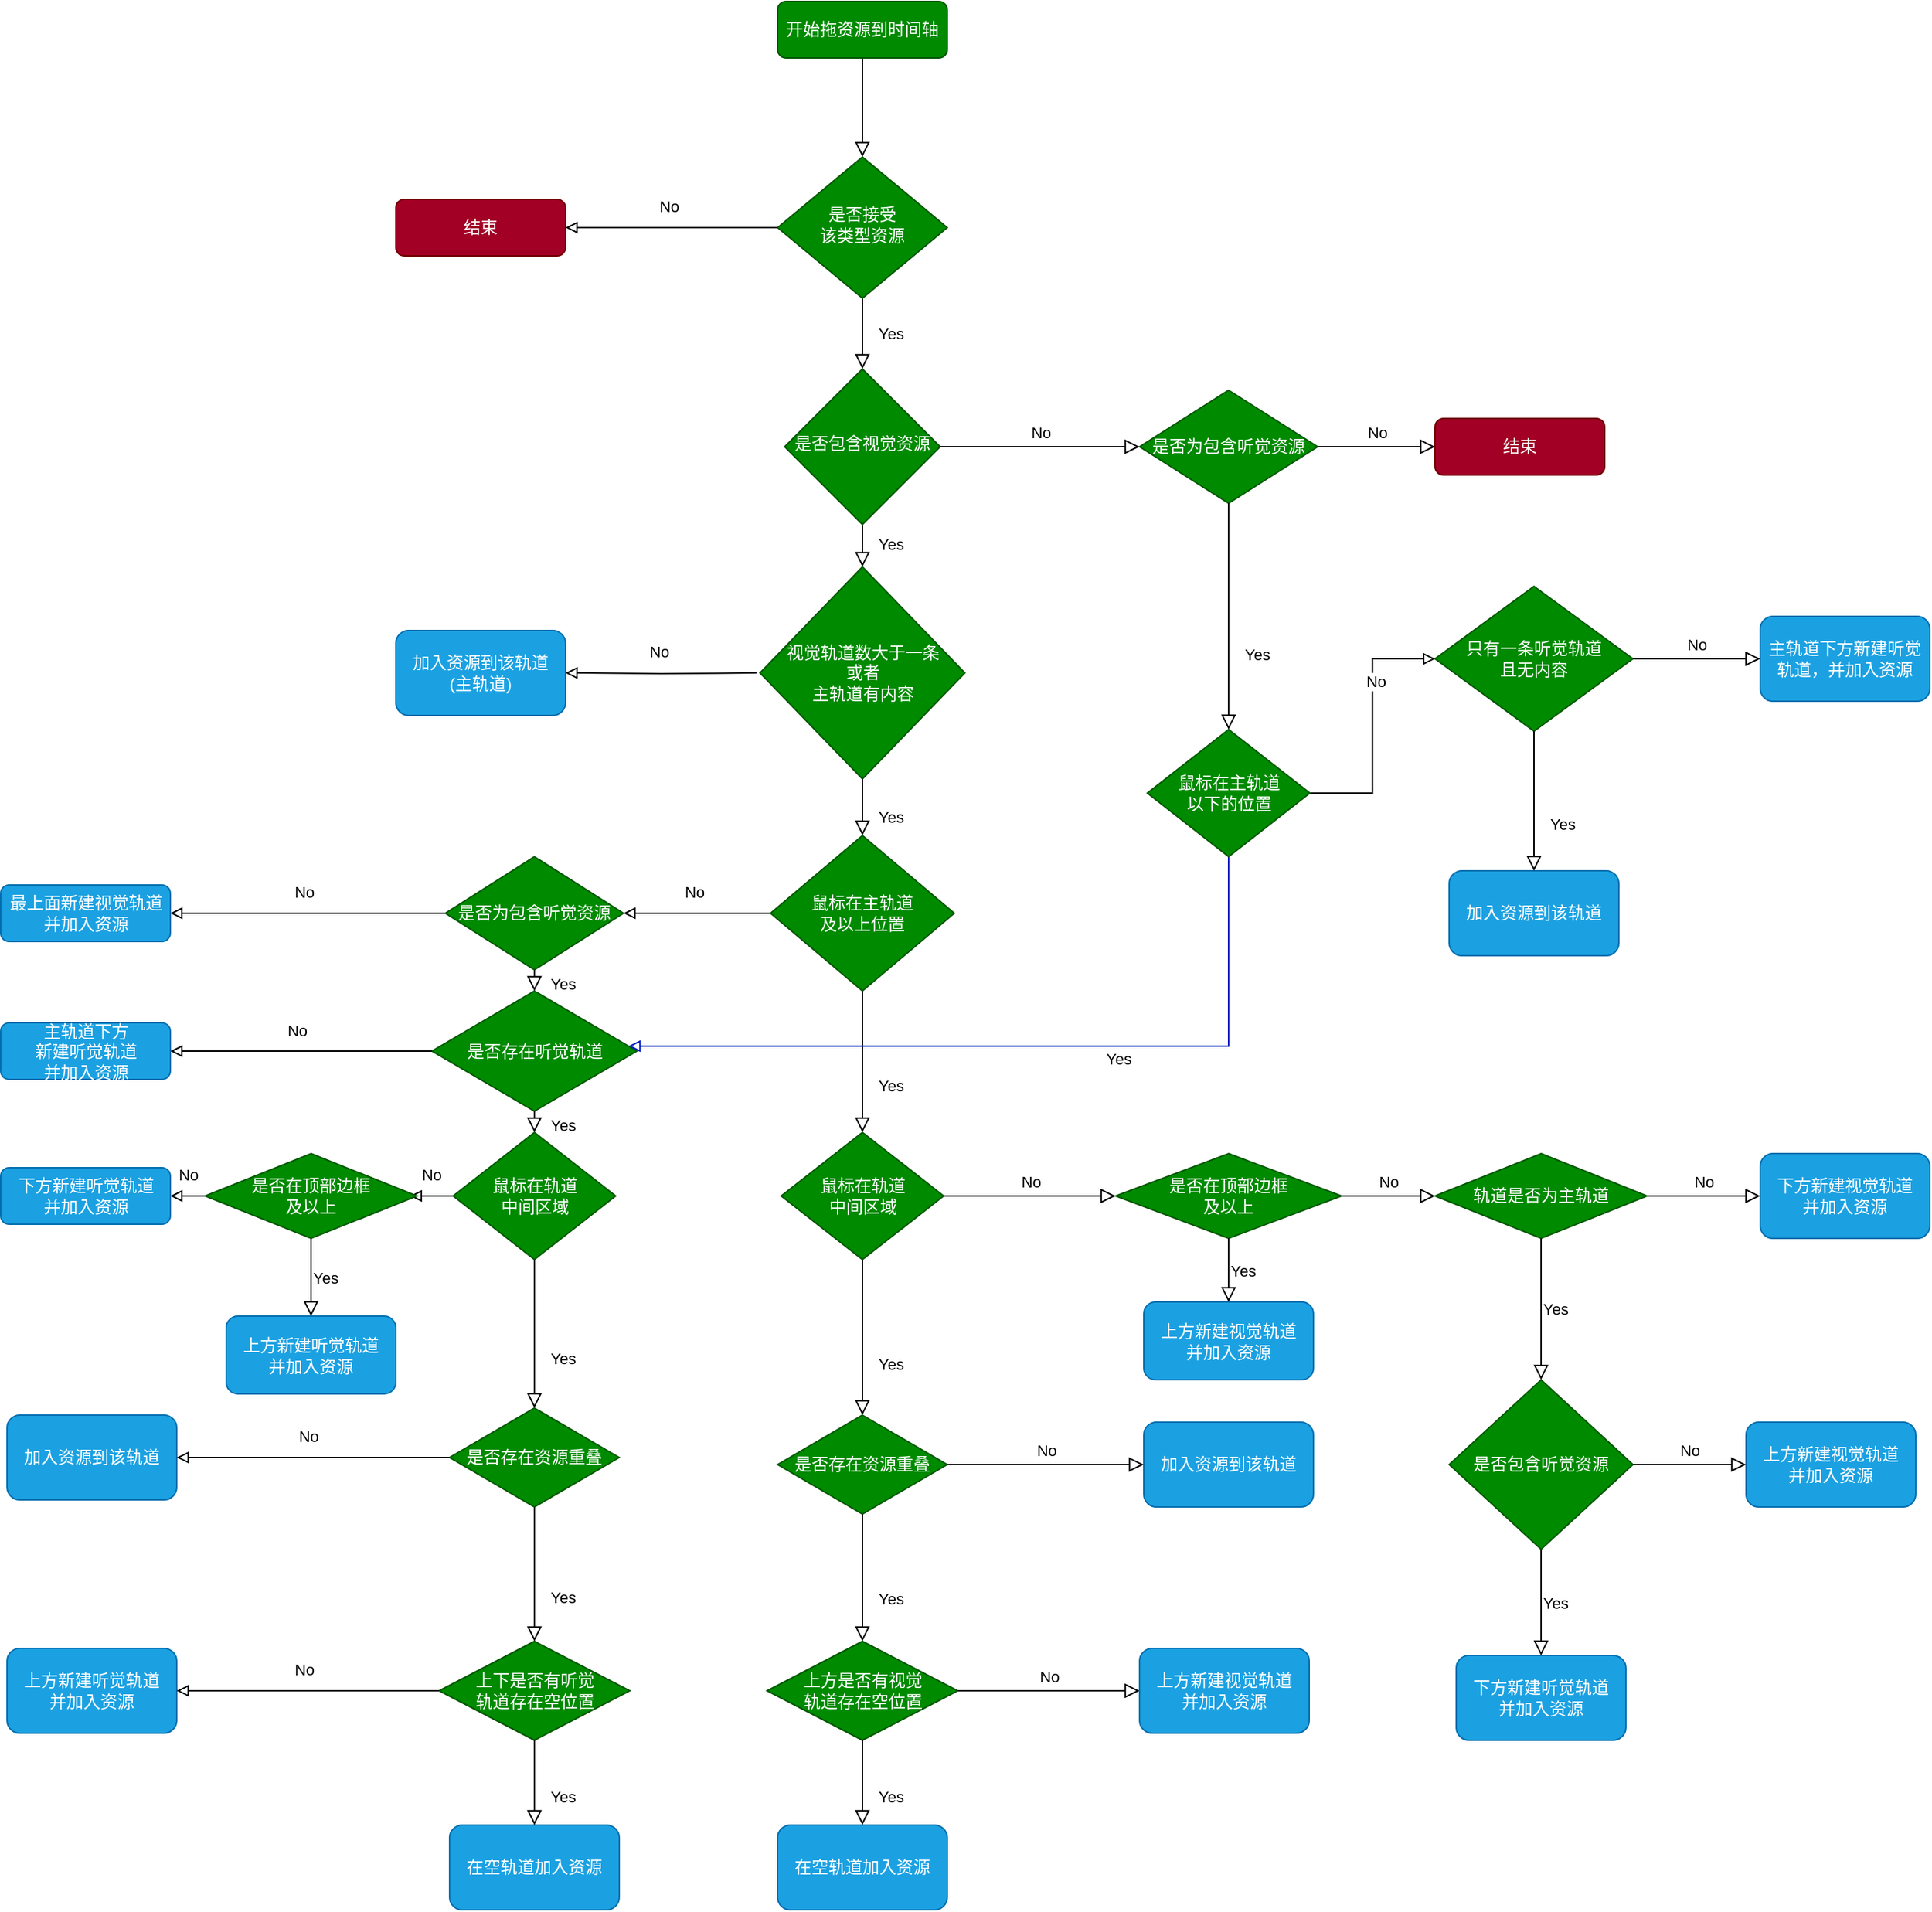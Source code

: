 <mxfile version="16.6.4" type="github" pages="2">
  <diagram id="C5RBs43oDa-KdzZeNtuy" name="Page-1">
    <mxGraphModel dx="2425" dy="1273" grid="1" gridSize="10" guides="1" tooltips="1" connect="1" arrows="1" fold="1" page="1" pageScale="1" pageWidth="827" pageHeight="1169" math="0" shadow="0">
      <root>
        <mxCell id="WIyWlLk6GJQsqaUBKTNV-0" />
        <mxCell id="WIyWlLk6GJQsqaUBKTNV-1" parent="WIyWlLk6GJQsqaUBKTNV-0" />
        <mxCell id="WIyWlLk6GJQsqaUBKTNV-2" value="" style="rounded=0;html=1;jettySize=auto;orthogonalLoop=1;fontSize=11;endArrow=block;endFill=0;endSize=8;strokeWidth=1;shadow=0;labelBackgroundColor=none;edgeStyle=orthogonalEdgeStyle;" parent="WIyWlLk6GJQsqaUBKTNV-1" source="WIyWlLk6GJQsqaUBKTNV-3" target="WIyWlLk6GJQsqaUBKTNV-6" edge="1">
          <mxGeometry relative="1" as="geometry" />
        </mxCell>
        <mxCell id="WIyWlLk6GJQsqaUBKTNV-3" value="开始拖资源到时间轴" style="rounded=1;whiteSpace=wrap;html=1;fontSize=12;glass=0;strokeWidth=1;shadow=0;fillColor=#008a00;strokeColor=#005700;fontColor=#ffffff;" parent="WIyWlLk6GJQsqaUBKTNV-1" vertex="1">
          <mxGeometry x="175" y="50" width="120" height="40" as="geometry" />
        </mxCell>
        <mxCell id="WIyWlLk6GJQsqaUBKTNV-4" value="Yes" style="rounded=0;html=1;jettySize=auto;orthogonalLoop=1;fontSize=11;endArrow=block;endFill=0;endSize=8;strokeWidth=1;shadow=0;labelBackgroundColor=none;edgeStyle=orthogonalEdgeStyle;" parent="WIyWlLk6GJQsqaUBKTNV-1" source="WIyWlLk6GJQsqaUBKTNV-6" target="WIyWlLk6GJQsqaUBKTNV-10" edge="1">
          <mxGeometry y="20" relative="1" as="geometry">
            <mxPoint as="offset" />
          </mxGeometry>
        </mxCell>
        <mxCell id="WIyWlLk6GJQsqaUBKTNV-6" value="是否接受&lt;br&gt;该类型资源" style="rhombus;whiteSpace=wrap;html=1;shadow=0;fontFamily=Helvetica;fontSize=12;align=center;strokeWidth=1;spacing=6;spacingTop=-4;fillColor=#008a00;fontColor=#ffffff;strokeColor=#005700;" parent="WIyWlLk6GJQsqaUBKTNV-1" vertex="1">
          <mxGeometry x="175" y="160" width="120" height="100" as="geometry" />
        </mxCell>
        <mxCell id="WIyWlLk6GJQsqaUBKTNV-8" value="Yes" style="rounded=0;html=1;jettySize=auto;orthogonalLoop=1;fontSize=11;endArrow=block;endFill=0;endSize=8;strokeWidth=1;shadow=0;labelBackgroundColor=none;edgeStyle=orthogonalEdgeStyle;entryX=0.5;entryY=0;entryDx=0;entryDy=0;" parent="WIyWlLk6GJQsqaUBKTNV-1" source="WIyWlLk6GJQsqaUBKTNV-10" target="kVo2EOnCKwho9ZSmZPj_-33" edge="1">
          <mxGeometry x="0.333" y="20" relative="1" as="geometry">
            <mxPoint as="offset" />
          </mxGeometry>
        </mxCell>
        <mxCell id="WIyWlLk6GJQsqaUBKTNV-10" value="是否包含视觉资源" style="rhombus;whiteSpace=wrap;html=1;shadow=0;fontFamily=Helvetica;fontSize=12;align=center;strokeWidth=1;spacing=6;spacingTop=-4;fillColor=#008a00;fontColor=#ffffff;strokeColor=#005700;" parent="WIyWlLk6GJQsqaUBKTNV-1" vertex="1">
          <mxGeometry x="180" y="310" width="110" height="110" as="geometry" />
        </mxCell>
        <mxCell id="kihT8yTP-zsvNt_6NwiB-5" value="" style="edgeStyle=orthogonalEdgeStyle;rounded=0;orthogonalLoop=1;jettySize=auto;html=1;entryX=1;entryY=0.5;entryDx=0;entryDy=0;endArrow=block;endFill=0;" parent="WIyWlLk6GJQsqaUBKTNV-1" source="WIyWlLk6GJQsqaUBKTNV-11" target="VnIIeza6wGG-whXCrfQa-4" edge="1">
          <mxGeometry relative="1" as="geometry">
            <mxPoint x="65" y="695" as="targetPoint" />
          </mxGeometry>
        </mxCell>
        <mxCell id="kihT8yTP-zsvNt_6NwiB-6" value="No" style="edgeLabel;html=1;align=center;verticalAlign=middle;resizable=0;points=[];" parent="kihT8yTP-zsvNt_6NwiB-5" vertex="1" connectable="0">
          <mxGeometry x="0.035" y="-1" relative="1" as="geometry">
            <mxPoint y="-14" as="offset" />
          </mxGeometry>
        </mxCell>
        <mxCell id="WIyWlLk6GJQsqaUBKTNV-11" value="鼠标在主轨道&lt;br&gt;及以上位置" style="rhombus;whiteSpace=wrap;html=1;rounded=0;fillColor=#008a00;fontColor=#ffffff;strokeColor=#005700;" parent="WIyWlLk6GJQsqaUBKTNV-1" vertex="1">
          <mxGeometry x="170" y="640" width="130" height="110" as="geometry" />
        </mxCell>
        <mxCell id="kVo2EOnCKwho9ZSmZPj_-0" value="鼠标在轨道&lt;br&gt;中间区域" style="rhombus;whiteSpace=wrap;html=1;rounded=0;fillColor=#008a00;fontColor=#ffffff;strokeColor=#005700;" parent="WIyWlLk6GJQsqaUBKTNV-1" vertex="1">
          <mxGeometry x="177.5" y="850" width="115" height="90" as="geometry" />
        </mxCell>
        <mxCell id="kVo2EOnCKwho9ZSmZPj_-3" value="Yes" style="rounded=0;html=1;jettySize=auto;orthogonalLoop=1;fontSize=11;endArrow=block;endFill=0;endSize=8;strokeWidth=1;shadow=0;labelBackgroundColor=none;edgeStyle=orthogonalEdgeStyle;exitX=0.5;exitY=1;exitDx=0;exitDy=0;entryX=0.5;entryY=0;entryDx=0;entryDy=0;" parent="WIyWlLk6GJQsqaUBKTNV-1" source="WIyWlLk6GJQsqaUBKTNV-11" target="kVo2EOnCKwho9ZSmZPj_-0" edge="1">
          <mxGeometry x="0.333" y="20" relative="1" as="geometry">
            <mxPoint as="offset" />
            <mxPoint x="245" y="605" as="sourcePoint" />
            <mxPoint x="245" y="685" as="targetPoint" />
          </mxGeometry>
        </mxCell>
        <mxCell id="kVo2EOnCKwho9ZSmZPj_-4" value="Yes" style="rounded=0;html=1;jettySize=auto;orthogonalLoop=1;fontSize=11;endArrow=block;endFill=0;endSize=8;strokeWidth=1;shadow=0;labelBackgroundColor=none;edgeStyle=orthogonalEdgeStyle;exitX=0.5;exitY=1;exitDx=0;exitDy=0;entryX=0.5;entryY=0;entryDx=0;entryDy=0;" parent="WIyWlLk6GJQsqaUBKTNV-1" source="kVo2EOnCKwho9ZSmZPj_-0" target="kVo2EOnCKwho9ZSmZPj_-5" edge="1">
          <mxGeometry x="0.333" y="20" relative="1" as="geometry">
            <mxPoint as="offset" />
            <mxPoint x="245" y="725" as="sourcePoint" />
            <mxPoint x="235" y="915" as="targetPoint" />
          </mxGeometry>
        </mxCell>
        <mxCell id="kVo2EOnCKwho9ZSmZPj_-5" value="是否存在资源重叠" style="rhombus;whiteSpace=wrap;html=1;rounded=0;fillColor=#008a00;fontColor=#ffffff;strokeColor=#005700;" parent="WIyWlLk6GJQsqaUBKTNV-1" vertex="1">
          <mxGeometry x="175" y="1050" width="120" height="70" as="geometry" />
        </mxCell>
        <mxCell id="kVo2EOnCKwho9ZSmZPj_-6" value="Yes" style="rounded=0;html=1;jettySize=auto;orthogonalLoop=1;fontSize=11;endArrow=block;endFill=0;endSize=8;strokeWidth=1;shadow=0;labelBackgroundColor=none;edgeStyle=orthogonalEdgeStyle;entryX=0.5;entryY=0;entryDx=0;entryDy=0;exitX=0.5;exitY=1;exitDx=0;exitDy=0;" parent="WIyWlLk6GJQsqaUBKTNV-1" source="kVo2EOnCKwho9ZSmZPj_-5" target="LQBBWo4mk1jTgVN7056S-0" edge="1">
          <mxGeometry x="0.333" y="20" relative="1" as="geometry">
            <mxPoint as="offset" />
            <mxPoint x="290" y="1015" as="sourcePoint" />
            <mxPoint x="235" y="1035" as="targetPoint" />
          </mxGeometry>
        </mxCell>
        <mxCell id="kVo2EOnCKwho9ZSmZPj_-7" value="在空轨道加入资源" style="whiteSpace=wrap;html=1;rounded=1;glass=0;strokeWidth=1;shadow=0;fillColor=#1ba1e2;fontColor=#ffffff;strokeColor=#006EAF;" parent="WIyWlLk6GJQsqaUBKTNV-1" vertex="1">
          <mxGeometry x="175" y="1340" width="120" height="60" as="geometry" />
        </mxCell>
        <mxCell id="kVo2EOnCKwho9ZSmZPj_-15" value="是否在顶部边框&lt;br&gt;及以上" style="rhombus;whiteSpace=wrap;html=1;rounded=0;fillColor=#008a00;fontColor=#ffffff;strokeColor=#005700;" parent="WIyWlLk6GJQsqaUBKTNV-1" vertex="1">
          <mxGeometry x="414" y="865" width="160" height="60" as="geometry" />
        </mxCell>
        <mxCell id="kVo2EOnCKwho9ZSmZPj_-18" value="No" style="edgeStyle=orthogonalEdgeStyle;rounded=0;html=1;jettySize=auto;orthogonalLoop=1;fontSize=11;endArrow=block;endFill=0;endSize=8;strokeWidth=1;shadow=0;labelBackgroundColor=none;entryX=0;entryY=0.5;entryDx=0;entryDy=0;exitX=1;exitY=0.5;exitDx=0;exitDy=0;" parent="WIyWlLk6GJQsqaUBKTNV-1" source="kVo2EOnCKwho9ZSmZPj_-0" target="kVo2EOnCKwho9ZSmZPj_-15" edge="1">
          <mxGeometry y="10" relative="1" as="geometry">
            <mxPoint as="offset" />
            <mxPoint x="300" y="550" as="sourcePoint" />
            <mxPoint x="440" y="550" as="targetPoint" />
          </mxGeometry>
        </mxCell>
        <mxCell id="kVo2EOnCKwho9ZSmZPj_-19" value="上方新建视觉轨道&lt;br&gt;并加入资源" style="whiteSpace=wrap;html=1;rounded=1;glass=0;strokeWidth=1;shadow=0;fillColor=#1ba1e2;fontColor=#ffffff;strokeColor=#006EAF;" parent="WIyWlLk6GJQsqaUBKTNV-1" vertex="1">
          <mxGeometry x="434" y="970" width="120" height="55" as="geometry" />
        </mxCell>
        <mxCell id="kVo2EOnCKwho9ZSmZPj_-21" value="Yes" style="edgeStyle=orthogonalEdgeStyle;rounded=0;html=1;jettySize=auto;orthogonalLoop=1;fontSize=11;endArrow=block;endFill=0;endSize=8;strokeWidth=1;shadow=0;labelBackgroundColor=none;entryX=0.5;entryY=0;entryDx=0;entryDy=0;exitX=0.5;exitY=1;exitDx=0;exitDy=0;" parent="WIyWlLk6GJQsqaUBKTNV-1" source="kVo2EOnCKwho9ZSmZPj_-15" target="kVo2EOnCKwho9ZSmZPj_-19" edge="1">
          <mxGeometry y="10" relative="1" as="geometry">
            <mxPoint as="offset" />
            <mxPoint x="440" y="765" as="sourcePoint" />
            <mxPoint x="575" y="765" as="targetPoint" />
          </mxGeometry>
        </mxCell>
        <mxCell id="kVo2EOnCKwho9ZSmZPj_-22" value="No" style="edgeStyle=orthogonalEdgeStyle;rounded=0;html=1;jettySize=auto;orthogonalLoop=1;fontSize=11;endArrow=block;endFill=0;endSize=8;strokeWidth=1;shadow=0;labelBackgroundColor=none;exitX=1;exitY=0.5;exitDx=0;exitDy=0;entryX=0;entryY=0.5;entryDx=0;entryDy=0;" parent="WIyWlLk6GJQsqaUBKTNV-1" source="kVo2EOnCKwho9ZSmZPj_-15" target="kVo2EOnCKwho9ZSmZPj_-23" edge="1">
          <mxGeometry y="10" relative="1" as="geometry">
            <mxPoint as="offset" />
            <mxPoint x="570" y="694.5" as="sourcePoint" />
            <mxPoint x="640" y="695" as="targetPoint" />
          </mxGeometry>
        </mxCell>
        <mxCell id="kVo2EOnCKwho9ZSmZPj_-23" value="轨道是否为主轨道" style="rhombus;whiteSpace=wrap;html=1;rounded=0;fillColor=#008a00;fontColor=#ffffff;strokeColor=#005700;" parent="WIyWlLk6GJQsqaUBKTNV-1" vertex="1">
          <mxGeometry x="640" y="865" width="150" height="60" as="geometry" />
        </mxCell>
        <mxCell id="kVo2EOnCKwho9ZSmZPj_-26" value="Yes" style="edgeStyle=orthogonalEdgeStyle;rounded=0;html=1;jettySize=auto;orthogonalLoop=1;fontSize=11;endArrow=block;endFill=0;endSize=8;strokeWidth=1;shadow=0;labelBackgroundColor=none;exitX=0.5;exitY=1;exitDx=0;exitDy=0;entryX=0.5;entryY=0;entryDx=0;entryDy=0;" parent="WIyWlLk6GJQsqaUBKTNV-1" source="kVo2EOnCKwho9ZSmZPj_-23" target="kihT8yTP-zsvNt_6NwiB-25" edge="1">
          <mxGeometry y="10" relative="1" as="geometry">
            <mxPoint as="offset" />
            <mxPoint x="700" y="735" as="sourcePoint" />
            <mxPoint x="715" y="965" as="targetPoint" />
            <Array as="points" />
          </mxGeometry>
        </mxCell>
        <mxCell id="kVo2EOnCKwho9ZSmZPj_-28" value="下方新建视觉轨道&lt;br&gt;并加入资源" style="whiteSpace=wrap;html=1;rounded=1;fillColor=#1ba1e2;fontColor=#ffffff;strokeColor=#006EAF;" parent="WIyWlLk6GJQsqaUBKTNV-1" vertex="1">
          <mxGeometry x="870" y="865" width="120" height="60" as="geometry" />
        </mxCell>
        <mxCell id="kVo2EOnCKwho9ZSmZPj_-30" value="No" style="edgeStyle=orthogonalEdgeStyle;rounded=0;html=1;jettySize=auto;orthogonalLoop=1;fontSize=11;endArrow=block;endFill=0;endSize=8;strokeWidth=1;shadow=0;labelBackgroundColor=none;exitX=1;exitY=0.5;exitDx=0;exitDy=0;entryX=0;entryY=0.5;entryDx=0;entryDy=0;" parent="WIyWlLk6GJQsqaUBKTNV-1" source="kVo2EOnCKwho9ZSmZPj_-23" target="kVo2EOnCKwho9ZSmZPj_-28" edge="1">
          <mxGeometry y="10" relative="1" as="geometry">
            <mxPoint as="offset" />
            <mxPoint x="560" y="705" as="sourcePoint" />
            <mxPoint x="650" y="705" as="targetPoint" />
          </mxGeometry>
        </mxCell>
        <mxCell id="kVo2EOnCKwho9ZSmZPj_-33" value="视觉轨道数大于一条&lt;br&gt;或者&lt;br&gt;主轨道有内容" style="rhombus;whiteSpace=wrap;html=1;rounded=0;fillColor=#008a00;fontColor=#ffffff;strokeColor=#005700;" parent="WIyWlLk6GJQsqaUBKTNV-1" vertex="1">
          <mxGeometry x="162.5" y="450" width="145" height="150" as="geometry" />
        </mxCell>
        <mxCell id="kVo2EOnCKwho9ZSmZPj_-34" value="Yes" style="rounded=0;html=1;jettySize=auto;orthogonalLoop=1;fontSize=11;endArrow=block;endFill=0;endSize=8;strokeWidth=1;shadow=0;labelBackgroundColor=none;edgeStyle=orthogonalEdgeStyle;entryX=0.5;entryY=0;entryDx=0;entryDy=0;exitX=0.5;exitY=1;exitDx=0;exitDy=0;" parent="WIyWlLk6GJQsqaUBKTNV-1" source="kVo2EOnCKwho9ZSmZPj_-33" target="WIyWlLk6GJQsqaUBKTNV-11" edge="1">
          <mxGeometry x="0.333" y="20" relative="1" as="geometry">
            <mxPoint as="offset" />
            <mxPoint x="260" y="570" as="sourcePoint" />
            <mxPoint x="260" y="640" as="targetPoint" />
          </mxGeometry>
        </mxCell>
        <mxCell id="VnIIeza6wGG-whXCrfQa-4" value="是否为包含听觉资源" style="rhombus;whiteSpace=wrap;html=1;fillColor=#008a00;strokeColor=#005700;fontColor=#ffffff;" parent="WIyWlLk6GJQsqaUBKTNV-1" vertex="1">
          <mxGeometry x="-60" y="655" width="126" height="80" as="geometry" />
        </mxCell>
        <mxCell id="kihT8yTP-zsvNt_6NwiB-1" value="加入资源到该轨道" style="whiteSpace=wrap;html=1;rounded=1;glass=0;strokeWidth=1;shadow=0;fillColor=#1ba1e2;fontColor=#ffffff;strokeColor=#006EAF;" parent="WIyWlLk6GJQsqaUBKTNV-1" vertex="1">
          <mxGeometry x="434" y="1055" width="120" height="60" as="geometry" />
        </mxCell>
        <mxCell id="kihT8yTP-zsvNt_6NwiB-2" value="No" style="edgeStyle=orthogonalEdgeStyle;rounded=0;html=1;jettySize=auto;orthogonalLoop=1;fontSize=11;endArrow=block;endFill=0;endSize=8;strokeWidth=1;shadow=0;labelBackgroundColor=none;entryX=0;entryY=0.5;entryDx=0;entryDy=0;exitX=1;exitY=0.5;exitDx=0;exitDy=0;" parent="WIyWlLk6GJQsqaUBKTNV-1" source="kVo2EOnCKwho9ZSmZPj_-5" target="kihT8yTP-zsvNt_6NwiB-1" edge="1">
          <mxGeometry y="10" relative="1" as="geometry">
            <mxPoint as="offset" />
            <mxPoint x="307.5" y="1133.5" as="sourcePoint" />
            <mxPoint x="429" y="1133.5" as="targetPoint" />
          </mxGeometry>
        </mxCell>
        <mxCell id="kihT8yTP-zsvNt_6NwiB-19" value="Yes" style="rounded=0;html=1;jettySize=auto;orthogonalLoop=1;fontSize=11;endArrow=block;endFill=0;endSize=8;strokeWidth=1;shadow=0;labelBackgroundColor=none;edgeStyle=orthogonalEdgeStyle;exitX=0.5;exitY=1;exitDx=0;exitDy=0;entryX=0.5;entryY=0;entryDx=0;entryDy=0;" parent="WIyWlLk6GJQsqaUBKTNV-1" source="VnIIeza6wGG-whXCrfQa-4" target="kihT8yTP-zsvNt_6NwiB-20" edge="1">
          <mxGeometry x="0.333" y="20" relative="1" as="geometry">
            <mxPoint as="offset" />
            <mxPoint x="2.5" y="750" as="sourcePoint" />
            <mxPoint x="3" y="800" as="targetPoint" />
          </mxGeometry>
        </mxCell>
        <mxCell id="kihT8yTP-zsvNt_6NwiB-20" value="是否存在听觉轨道" style="rhombus;whiteSpace=wrap;html=1;fillColor=#008a00;strokeColor=#005700;fontColor=#ffffff;" parent="WIyWlLk6GJQsqaUBKTNV-1" vertex="1">
          <mxGeometry x="-69.5" y="750" width="145" height="85" as="geometry" />
        </mxCell>
        <mxCell id="kihT8yTP-zsvNt_6NwiB-21" value="" style="edgeStyle=orthogonalEdgeStyle;rounded=0;orthogonalLoop=1;jettySize=auto;html=1;entryX=1;entryY=0.5;entryDx=0;entryDy=0;endArrow=block;endFill=0;exitX=0;exitY=0.5;exitDx=0;exitDy=0;" parent="WIyWlLk6GJQsqaUBKTNV-1" source="VnIIeza6wGG-whXCrfQa-4" target="kihT8yTP-zsvNt_6NwiB-23" edge="1">
          <mxGeometry relative="1" as="geometry">
            <mxPoint x="-69.5" y="695" as="sourcePoint" />
            <mxPoint x="-229.5" y="694.5" as="targetPoint" />
          </mxGeometry>
        </mxCell>
        <mxCell id="kihT8yTP-zsvNt_6NwiB-22" value="No" style="edgeLabel;html=1;align=center;verticalAlign=middle;resizable=0;points=[];" parent="kihT8yTP-zsvNt_6NwiB-21" vertex="1" connectable="0">
          <mxGeometry x="0.035" y="-1" relative="1" as="geometry">
            <mxPoint y="-14" as="offset" />
          </mxGeometry>
        </mxCell>
        <mxCell id="kihT8yTP-zsvNt_6NwiB-23" value="最上面新建视觉轨道&lt;br&gt;并加入资源" style="rounded=1;whiteSpace=wrap;html=1;fontSize=12;glass=0;strokeWidth=1;shadow=0;fillColor=#1ba1e2;fontColor=#ffffff;strokeColor=#006EAF;" parent="WIyWlLk6GJQsqaUBKTNV-1" vertex="1">
          <mxGeometry x="-374.5" y="675" width="120" height="40" as="geometry" />
        </mxCell>
        <mxCell id="kihT8yTP-zsvNt_6NwiB-24" value="上方新建视觉轨道&lt;br&gt;并加入资源" style="whiteSpace=wrap;html=1;rounded=1;glass=0;strokeWidth=1;shadow=0;fillColor=#1ba1e2;fontColor=#ffffff;strokeColor=#006EAF;" parent="WIyWlLk6GJQsqaUBKTNV-1" vertex="1">
          <mxGeometry x="860" y="1055" width="120" height="60" as="geometry" />
        </mxCell>
        <mxCell id="kihT8yTP-zsvNt_6NwiB-25" value="是否包含听觉资源" style="rhombus;whiteSpace=wrap;html=1;fillColor=#008a00;fontColor=#ffffff;strokeColor=#005700;" parent="WIyWlLk6GJQsqaUBKTNV-1" vertex="1">
          <mxGeometry x="650" y="1025" width="130" height="120" as="geometry" />
        </mxCell>
        <mxCell id="kihT8yTP-zsvNt_6NwiB-26" value="No" style="edgeStyle=orthogonalEdgeStyle;rounded=0;html=1;jettySize=auto;orthogonalLoop=1;fontSize=11;endArrow=block;endFill=0;endSize=8;strokeWidth=1;shadow=0;labelBackgroundColor=none;exitX=1;exitY=0.5;exitDx=0;exitDy=0;" parent="WIyWlLk6GJQsqaUBKTNV-1" source="kihT8yTP-zsvNt_6NwiB-25" target="kihT8yTP-zsvNt_6NwiB-24" edge="1">
          <mxGeometry y="10" relative="1" as="geometry">
            <mxPoint as="offset" />
            <mxPoint x="790" y="1084.5" as="sourcePoint" />
            <mxPoint x="870" y="1084.5" as="targetPoint" />
          </mxGeometry>
        </mxCell>
        <mxCell id="kihT8yTP-zsvNt_6NwiB-27" value="Yes" style="edgeStyle=orthogonalEdgeStyle;rounded=0;html=1;jettySize=auto;orthogonalLoop=1;fontSize=11;endArrow=block;endFill=0;endSize=8;strokeWidth=1;shadow=0;labelBackgroundColor=none;exitX=0.5;exitY=1;exitDx=0;exitDy=0;entryX=0.5;entryY=0;entryDx=0;entryDy=0;" parent="WIyWlLk6GJQsqaUBKTNV-1" source="kihT8yTP-zsvNt_6NwiB-25" target="kihT8yTP-zsvNt_6NwiB-28" edge="1">
          <mxGeometry y="10" relative="1" as="geometry">
            <mxPoint as="offset" />
            <mxPoint x="714.5" y="1160" as="sourcePoint" />
            <mxPoint x="715" y="1230" as="targetPoint" />
            <Array as="points" />
          </mxGeometry>
        </mxCell>
        <mxCell id="kihT8yTP-zsvNt_6NwiB-28" value="下方新建听觉轨道&lt;br&gt;并加入资源" style="whiteSpace=wrap;html=1;rounded=1;glass=0;strokeWidth=1;shadow=0;fillColor=#1ba1e2;fontColor=#ffffff;strokeColor=#006EAF;" parent="WIyWlLk6GJQsqaUBKTNV-1" vertex="1">
          <mxGeometry x="655" y="1220" width="120" height="60" as="geometry" />
        </mxCell>
        <mxCell id="kihT8yTP-zsvNt_6NwiB-29" value="" style="edgeStyle=orthogonalEdgeStyle;rounded=0;orthogonalLoop=1;jettySize=auto;html=1;entryX=1;entryY=0.5;entryDx=0;entryDy=0;endArrow=block;endFill=0;" parent="WIyWlLk6GJQsqaUBKTNV-1" source="kihT8yTP-zsvNt_6NwiB-20" target="kihT8yTP-zsvNt_6NwiB-31" edge="1">
          <mxGeometry relative="1" as="geometry">
            <mxPoint x="-82.25" y="832.5" as="sourcePoint" />
            <mxPoint x="-251.75" y="832" as="targetPoint" />
          </mxGeometry>
        </mxCell>
        <mxCell id="kihT8yTP-zsvNt_6NwiB-30" value="No" style="edgeLabel;html=1;align=center;verticalAlign=middle;resizable=0;points=[];" parent="kihT8yTP-zsvNt_6NwiB-29" vertex="1" connectable="0">
          <mxGeometry x="0.035" y="-1" relative="1" as="geometry">
            <mxPoint y="-14" as="offset" />
          </mxGeometry>
        </mxCell>
        <mxCell id="kihT8yTP-zsvNt_6NwiB-31" value="主轨道下方&lt;br&gt;新建听觉轨道&lt;br&gt;并加入资源" style="rounded=1;whiteSpace=wrap;html=1;fontSize=12;glass=0;strokeWidth=1;shadow=0;fillColor=#1ba1e2;fontColor=#ffffff;strokeColor=#006EAF;" parent="WIyWlLk6GJQsqaUBKTNV-1" vertex="1">
          <mxGeometry x="-374.5" y="772.5" width="120" height="40" as="geometry" />
        </mxCell>
        <mxCell id="kihT8yTP-zsvNt_6NwiB-32" value="Yes" style="rounded=0;html=1;jettySize=auto;orthogonalLoop=1;fontSize=11;endArrow=block;endFill=0;endSize=8;strokeWidth=1;shadow=0;labelBackgroundColor=none;edgeStyle=orthogonalEdgeStyle;exitX=0.5;exitY=1;exitDx=0;exitDy=0;entryX=0.5;entryY=0;entryDx=0;entryDy=0;" parent="WIyWlLk6GJQsqaUBKTNV-1" source="kihT8yTP-zsvNt_6NwiB-20" target="kihT8yTP-zsvNt_6NwiB-34" edge="1">
          <mxGeometry x="0.333" y="20" relative="1" as="geometry">
            <mxPoint as="offset" />
            <mxPoint x="2.5" y="890" as="sourcePoint" />
            <mxPoint x="2.5" y="940" as="targetPoint" />
          </mxGeometry>
        </mxCell>
        <mxCell id="kihT8yTP-zsvNt_6NwiB-34" value="鼠标在轨道&lt;br&gt;中间区域" style="rhombus;whiteSpace=wrap;html=1;fillColor=#008a00;strokeColor=#005700;fontColor=#ffffff;" parent="WIyWlLk6GJQsqaUBKTNV-1" vertex="1">
          <mxGeometry x="-54.5" y="850" width="115" height="90" as="geometry" />
        </mxCell>
        <mxCell id="kihT8yTP-zsvNt_6NwiB-35" value="上方新建听觉轨道&lt;br&gt;并加入资源" style="whiteSpace=wrap;html=1;rounded=1;glass=0;strokeWidth=1;shadow=0;fillColor=#1ba1e2;fontColor=#ffffff;strokeColor=#006EAF;" parent="WIyWlLk6GJQsqaUBKTNV-1" vertex="1">
          <mxGeometry x="-370" y="1215" width="120" height="60" as="geometry" />
        </mxCell>
        <mxCell id="kihT8yTP-zsvNt_6NwiB-36" value="Yes" style="rounded=0;html=1;jettySize=auto;orthogonalLoop=1;fontSize=11;endArrow=block;endFill=0;endSize=8;strokeWidth=1;shadow=0;labelBackgroundColor=none;edgeStyle=orthogonalEdgeStyle;entryX=0.5;entryY=0;entryDx=0;entryDy=0;exitX=0.5;exitY=1;exitDx=0;exitDy=0;" parent="WIyWlLk6GJQsqaUBKTNV-1" source="kihT8yTP-zsvNt_6NwiB-37" target="LQBBWo4mk1jTgVN7056S-4" edge="1">
          <mxGeometry x="0.333" y="20" relative="1" as="geometry">
            <mxPoint as="offset" />
            <mxPoint x="60.5" y="1025" as="sourcePoint" />
            <mxPoint x="5.5" y="1045" as="targetPoint" />
          </mxGeometry>
        </mxCell>
        <mxCell id="kihT8yTP-zsvNt_6NwiB-37" value="是否存在资源重叠" style="rhombus;whiteSpace=wrap;html=1;rounded=0;fillColor=#008a00;fontColor=#ffffff;strokeColor=#005700;" parent="WIyWlLk6GJQsqaUBKTNV-1" vertex="1">
          <mxGeometry x="-57" y="1045" width="120" height="70" as="geometry" />
        </mxCell>
        <mxCell id="kihT8yTP-zsvNt_6NwiB-38" value="Yes" style="rounded=0;html=1;jettySize=auto;orthogonalLoop=1;fontSize=11;endArrow=block;endFill=0;endSize=8;strokeWidth=1;shadow=0;labelBackgroundColor=none;edgeStyle=orthogonalEdgeStyle;exitX=0.5;exitY=1;exitDx=0;exitDy=0;entryX=0.5;entryY=0;entryDx=0;entryDy=0;" parent="WIyWlLk6GJQsqaUBKTNV-1" source="kihT8yTP-zsvNt_6NwiB-34" target="kihT8yTP-zsvNt_6NwiB-37" edge="1">
          <mxGeometry x="0.333" y="20" relative="1" as="geometry">
            <mxPoint as="offset" />
            <mxPoint x="5.5" y="950" as="sourcePoint" />
            <mxPoint x="5.5" y="925" as="targetPoint" />
          </mxGeometry>
        </mxCell>
        <mxCell id="kihT8yTP-zsvNt_6NwiB-40" value="加入资源到该轨道" style="whiteSpace=wrap;html=1;rounded=1;glass=0;strokeWidth=1;shadow=0;fillColor=#1ba1e2;fontColor=#ffffff;strokeColor=#006EAF;" parent="WIyWlLk6GJQsqaUBKTNV-1" vertex="1">
          <mxGeometry x="-370" y="1050" width="120" height="60" as="geometry" />
        </mxCell>
        <mxCell id="kihT8yTP-zsvNt_6NwiB-41" value="" style="edgeStyle=orthogonalEdgeStyle;rounded=0;orthogonalLoop=1;jettySize=auto;html=1;entryX=1;entryY=0.5;entryDx=0;entryDy=0;endArrow=block;endFill=0;exitX=0;exitY=0.5;exitDx=0;exitDy=0;" parent="WIyWlLk6GJQsqaUBKTNV-1" source="kihT8yTP-zsvNt_6NwiB-37" target="kihT8yTP-zsvNt_6NwiB-40" edge="1">
          <mxGeometry relative="1" as="geometry">
            <mxPoint x="-69.5" y="1079.5" as="sourcePoint" />
            <mxPoint x="-169.5" y="1079.5" as="targetPoint" />
          </mxGeometry>
        </mxCell>
        <mxCell id="kihT8yTP-zsvNt_6NwiB-42" value="No" style="edgeLabel;html=1;align=center;verticalAlign=middle;resizable=0;points=[];" parent="kihT8yTP-zsvNt_6NwiB-41" vertex="1" connectable="0">
          <mxGeometry x="0.035" y="-1" relative="1" as="geometry">
            <mxPoint y="-14" as="offset" />
          </mxGeometry>
        </mxCell>
        <mxCell id="kihT8yTP-zsvNt_6NwiB-43" value="" style="edgeStyle=orthogonalEdgeStyle;rounded=0;orthogonalLoop=1;jettySize=auto;html=1;entryX=0.966;entryY=0.5;entryDx=0;entryDy=0;endArrow=block;endFill=0;exitX=0;exitY=0.5;exitDx=0;exitDy=0;entryPerimeter=0;" parent="WIyWlLk6GJQsqaUBKTNV-1" source="kihT8yTP-zsvNt_6NwiB-34" target="kihT8yTP-zsvNt_6NwiB-45" edge="1">
          <mxGeometry relative="1" as="geometry">
            <mxPoint x="-60" y="894.5" as="sourcePoint" />
            <mxPoint x="-160" y="894.5" as="targetPoint" />
          </mxGeometry>
        </mxCell>
        <mxCell id="kihT8yTP-zsvNt_6NwiB-44" value="No" style="edgeLabel;html=1;align=center;verticalAlign=middle;resizable=0;points=[];" parent="kihT8yTP-zsvNt_6NwiB-43" vertex="1" connectable="0">
          <mxGeometry x="0.035" y="-1" relative="1" as="geometry">
            <mxPoint y="-14" as="offset" />
          </mxGeometry>
        </mxCell>
        <mxCell id="kihT8yTP-zsvNt_6NwiB-45" value="是否在顶部边框&lt;br&gt;及以上" style="rhombus;whiteSpace=wrap;html=1;rounded=0;fillColor=#008a00;fontColor=#ffffff;strokeColor=#005700;" parent="WIyWlLk6GJQsqaUBKTNV-1" vertex="1">
          <mxGeometry x="-230" y="865" width="150" height="60" as="geometry" />
        </mxCell>
        <mxCell id="kihT8yTP-zsvNt_6NwiB-46" value="上方新建听觉轨道&lt;br&gt;并加入资源" style="whiteSpace=wrap;html=1;rounded=1;glass=0;strokeWidth=1;shadow=0;fillColor=#1ba1e2;fontColor=#ffffff;strokeColor=#006EAF;" parent="WIyWlLk6GJQsqaUBKTNV-1" vertex="1">
          <mxGeometry x="-215" y="980" width="120" height="55" as="geometry" />
        </mxCell>
        <mxCell id="kihT8yTP-zsvNt_6NwiB-47" value="Yes" style="edgeStyle=orthogonalEdgeStyle;rounded=0;html=1;jettySize=auto;orthogonalLoop=1;fontSize=11;endArrow=block;endFill=0;endSize=8;strokeWidth=1;shadow=0;labelBackgroundColor=none;entryX=0.5;entryY=0;entryDx=0;entryDy=0;exitX=0.5;exitY=1;exitDx=0;exitDy=0;" parent="WIyWlLk6GJQsqaUBKTNV-1" source="kihT8yTP-zsvNt_6NwiB-45" target="kihT8yTP-zsvNt_6NwiB-46" edge="1">
          <mxGeometry y="10" relative="1" as="geometry">
            <mxPoint as="offset" />
            <mxPoint x="-175.5" y="935" as="sourcePoint" />
            <mxPoint x="-175.5" y="980" as="targetPoint" />
          </mxGeometry>
        </mxCell>
        <mxCell id="kihT8yTP-zsvNt_6NwiB-49" value="" style="edgeStyle=orthogonalEdgeStyle;rounded=0;orthogonalLoop=1;jettySize=auto;html=1;endArrow=block;endFill=0;exitX=0;exitY=0.5;exitDx=0;exitDy=0;entryX=1;entryY=0.5;entryDx=0;entryDy=0;" parent="WIyWlLk6GJQsqaUBKTNV-1" source="kihT8yTP-zsvNt_6NwiB-45" target="kihT8yTP-zsvNt_6NwiB-51" edge="1">
          <mxGeometry relative="1" as="geometry">
            <mxPoint x="-260" y="894.5" as="sourcePoint" />
            <mxPoint x="-235" y="895" as="targetPoint" />
          </mxGeometry>
        </mxCell>
        <mxCell id="kihT8yTP-zsvNt_6NwiB-50" value="No" style="edgeLabel;html=1;align=center;verticalAlign=middle;resizable=0;points=[];" parent="kihT8yTP-zsvNt_6NwiB-49" vertex="1" connectable="0">
          <mxGeometry x="0.035" y="-1" relative="1" as="geometry">
            <mxPoint y="-14" as="offset" />
          </mxGeometry>
        </mxCell>
        <mxCell id="kihT8yTP-zsvNt_6NwiB-51" value="下方新建听觉轨道&lt;br&gt;并加入资源" style="rounded=1;whiteSpace=wrap;html=1;fontSize=12;glass=0;strokeWidth=1;shadow=0;fillColor=#1ba1e2;fontColor=#ffffff;strokeColor=#006EAF;" parent="WIyWlLk6GJQsqaUBKTNV-1" vertex="1">
          <mxGeometry x="-374.5" y="875" width="120" height="40" as="geometry" />
        </mxCell>
        <mxCell id="kihT8yTP-zsvNt_6NwiB-53" value="是否为包含听觉资源" style="rhombus;whiteSpace=wrap;html=1;fillColor=#008a00;strokeColor=#005700;fontColor=#ffffff;" parent="WIyWlLk6GJQsqaUBKTNV-1" vertex="1">
          <mxGeometry x="431" y="325" width="126" height="80" as="geometry" />
        </mxCell>
        <mxCell id="kihT8yTP-zsvNt_6NwiB-54" value="No" style="edgeStyle=orthogonalEdgeStyle;rounded=0;html=1;jettySize=auto;orthogonalLoop=1;fontSize=11;endArrow=block;endFill=0;endSize=8;strokeWidth=1;shadow=0;labelBackgroundColor=none;exitX=1;exitY=0.5;exitDx=0;exitDy=0;entryX=0;entryY=0.5;entryDx=0;entryDy=0;" parent="WIyWlLk6GJQsqaUBKTNV-1" source="WIyWlLk6GJQsqaUBKTNV-10" target="kihT8yTP-zsvNt_6NwiB-53" edge="1">
          <mxGeometry y="10" relative="1" as="geometry">
            <mxPoint as="offset" />
            <mxPoint x="300" y="364.5" as="sourcePoint" />
            <mxPoint x="419" y="364.5" as="targetPoint" />
          </mxGeometry>
        </mxCell>
        <mxCell id="kihT8yTP-zsvNt_6NwiB-55" value="结束" style="rounded=1;whiteSpace=wrap;html=1;fontSize=12;glass=0;strokeWidth=1;shadow=0;fillColor=#a20025;fontColor=#ffffff;strokeColor=#6F0000;" parent="WIyWlLk6GJQsqaUBKTNV-1" vertex="1">
          <mxGeometry x="640" y="345" width="120" height="40" as="geometry" />
        </mxCell>
        <mxCell id="kihT8yTP-zsvNt_6NwiB-56" value="No" style="edgeStyle=orthogonalEdgeStyle;rounded=0;html=1;jettySize=auto;orthogonalLoop=1;fontSize=11;endArrow=block;endFill=0;endSize=8;strokeWidth=1;shadow=0;labelBackgroundColor=none;exitX=1;exitY=0.5;exitDx=0;exitDy=0;entryX=0;entryY=0.5;entryDx=0;entryDy=0;" parent="WIyWlLk6GJQsqaUBKTNV-1" source="kihT8yTP-zsvNt_6NwiB-53" target="kihT8yTP-zsvNt_6NwiB-55" edge="1">
          <mxGeometry y="10" relative="1" as="geometry">
            <mxPoint as="offset" />
            <mxPoint x="741" y="364.5" as="sourcePoint" />
            <mxPoint x="860" y="364.5" as="targetPoint" />
          </mxGeometry>
        </mxCell>
        <mxCell id="kihT8yTP-zsvNt_6NwiB-58" value="Yes" style="rounded=0;html=1;jettySize=auto;orthogonalLoop=1;fontSize=11;endArrow=block;endFill=0;endSize=8;strokeWidth=1;shadow=0;labelBackgroundColor=none;edgeStyle=orthogonalEdgeStyle;exitX=0.5;exitY=1;exitDx=0;exitDy=0;entryX=0.5;entryY=0;entryDx=0;entryDy=0;" parent="WIyWlLk6GJQsqaUBKTNV-1" source="kihT8yTP-zsvNt_6NwiB-53" target="kihT8yTP-zsvNt_6NwiB-59" edge="1">
          <mxGeometry x="0.333" y="20" relative="1" as="geometry">
            <mxPoint as="offset" />
            <mxPoint x="655" y="420" as="sourcePoint" />
            <mxPoint x="655" y="510" as="targetPoint" />
          </mxGeometry>
        </mxCell>
        <mxCell id="kihT8yTP-zsvNt_6NwiB-70" value="" style="edgeStyle=orthogonalEdgeStyle;rounded=0;orthogonalLoop=1;jettySize=auto;html=1;endArrow=block;endFill=0;" parent="WIyWlLk6GJQsqaUBKTNV-1" source="kihT8yTP-zsvNt_6NwiB-59" target="kihT8yTP-zsvNt_6NwiB-69" edge="1">
          <mxGeometry relative="1" as="geometry" />
        </mxCell>
        <mxCell id="kihT8yTP-zsvNt_6NwiB-71" value="No" style="edgeLabel;html=1;align=center;verticalAlign=middle;resizable=0;points=[];" parent="kihT8yTP-zsvNt_6NwiB-70" vertex="1" connectable="0">
          <mxGeometry x="0.159" y="-2" relative="1" as="geometry">
            <mxPoint y="-17" as="offset" />
          </mxGeometry>
        </mxCell>
        <mxCell id="kihT8yTP-zsvNt_6NwiB-77" value="" style="edgeStyle=orthogonalEdgeStyle;rounded=0;orthogonalLoop=1;jettySize=auto;html=1;endArrow=block;endFill=0;fillColor=#0050ef;strokeColor=#001DBC;exitX=0.5;exitY=1;exitDx=0;exitDy=0;" parent="WIyWlLk6GJQsqaUBKTNV-1" source="kihT8yTP-zsvNt_6NwiB-59" target="kihT8yTP-zsvNt_6NwiB-20" edge="1">
          <mxGeometry relative="1" as="geometry">
            <mxPoint x="110" y="789" as="targetPoint" />
            <Array as="points">
              <mxPoint x="494" y="789" />
            </Array>
          </mxGeometry>
        </mxCell>
        <mxCell id="kihT8yTP-zsvNt_6NwiB-78" value="Yes" style="edgeLabel;html=1;align=center;verticalAlign=middle;resizable=0;points=[];" parent="kihT8yTP-zsvNt_6NwiB-77" vertex="1" connectable="0">
          <mxGeometry x="-0.188" y="2" relative="1" as="geometry">
            <mxPoint x="14" y="7" as="offset" />
          </mxGeometry>
        </mxCell>
        <mxCell id="kihT8yTP-zsvNt_6NwiB-59" value="鼠标在主轨道&lt;br&gt;以下的位置" style="rhombus;whiteSpace=wrap;html=1;rounded=0;fillColor=#008a00;fontColor=#ffffff;strokeColor=#005700;" parent="WIyWlLk6GJQsqaUBKTNV-1" vertex="1">
          <mxGeometry x="436.5" y="565" width="115" height="90" as="geometry" />
        </mxCell>
        <mxCell id="kihT8yTP-zsvNt_6NwiB-61" value="结束" style="rounded=1;whiteSpace=wrap;html=1;fontSize=12;glass=0;strokeWidth=1;shadow=0;fillColor=#a20025;fontColor=#ffffff;strokeColor=#6F0000;" parent="WIyWlLk6GJQsqaUBKTNV-1" vertex="1">
          <mxGeometry x="-95" y="190" width="120" height="40" as="geometry" />
        </mxCell>
        <mxCell id="kihT8yTP-zsvNt_6NwiB-62" value="" style="edgeStyle=orthogonalEdgeStyle;rounded=0;orthogonalLoop=1;jettySize=auto;html=1;endArrow=block;endFill=0;exitX=0;exitY=0.5;exitDx=0;exitDy=0;entryX=1;entryY=0.5;entryDx=0;entryDy=0;" parent="WIyWlLk6GJQsqaUBKTNV-1" source="WIyWlLk6GJQsqaUBKTNV-6" target="kihT8yTP-zsvNt_6NwiB-61" edge="1">
          <mxGeometry relative="1" as="geometry">
            <mxPoint x="170" y="209.5" as="sourcePoint" />
            <mxPoint x="10" y="210" as="targetPoint" />
          </mxGeometry>
        </mxCell>
        <mxCell id="kihT8yTP-zsvNt_6NwiB-63" value="No" style="edgeLabel;html=1;align=center;verticalAlign=middle;resizable=0;points=[];" parent="kihT8yTP-zsvNt_6NwiB-62" vertex="1" connectable="0">
          <mxGeometry x="0.035" y="-1" relative="1" as="geometry">
            <mxPoint y="-14" as="offset" />
          </mxGeometry>
        </mxCell>
        <mxCell id="kihT8yTP-zsvNt_6NwiB-64" value="加入资源到该轨道&lt;br&gt;(主轨道)" style="rounded=1;whiteSpace=wrap;html=1;fillColor=#1ba1e2;fontColor=#ffffff;strokeColor=#006EAF;" parent="WIyWlLk6GJQsqaUBKTNV-1" vertex="1">
          <mxGeometry x="-95" y="495" width="120" height="60" as="geometry" />
        </mxCell>
        <mxCell id="kihT8yTP-zsvNt_6NwiB-65" value="" style="edgeStyle=orthogonalEdgeStyle;rounded=0;orthogonalLoop=1;jettySize=auto;html=1;entryX=1;entryY=0.5;entryDx=0;entryDy=0;endArrow=block;endFill=0;" parent="WIyWlLk6GJQsqaUBKTNV-1" target="kihT8yTP-zsvNt_6NwiB-64" edge="1">
          <mxGeometry relative="1" as="geometry">
            <mxPoint x="160" y="525" as="sourcePoint" />
            <mxPoint x="-50" y="524.5" as="targetPoint" />
          </mxGeometry>
        </mxCell>
        <mxCell id="kihT8yTP-zsvNt_6NwiB-66" value="No" style="edgeLabel;html=1;align=center;verticalAlign=middle;resizable=0;points=[];" parent="kihT8yTP-zsvNt_6NwiB-65" vertex="1" connectable="0">
          <mxGeometry x="0.035" y="-1" relative="1" as="geometry">
            <mxPoint y="-14" as="offset" />
          </mxGeometry>
        </mxCell>
        <mxCell id="kihT8yTP-zsvNt_6NwiB-69" value="只有一条听觉轨道&lt;br&gt;且无内容" style="rhombus;whiteSpace=wrap;html=1;fillColor=#008a00;strokeColor=#005700;fontColor=#ffffff;rounded=0;" parent="WIyWlLk6GJQsqaUBKTNV-1" vertex="1">
          <mxGeometry x="640" y="463.75" width="140" height="102.5" as="geometry" />
        </mxCell>
        <mxCell id="kihT8yTP-zsvNt_6NwiB-72" value="加入资源到该轨道" style="whiteSpace=wrap;html=1;rounded=1;fillColor=#1ba1e2;fontColor=#ffffff;strokeColor=#006EAF;" parent="WIyWlLk6GJQsqaUBKTNV-1" vertex="1">
          <mxGeometry x="650" y="665" width="120" height="60" as="geometry" />
        </mxCell>
        <mxCell id="kihT8yTP-zsvNt_6NwiB-73" value="主轨道下方新建听觉轨道，并加入资源" style="whiteSpace=wrap;html=1;rounded=1;fillColor=#1ba1e2;fontColor=#ffffff;strokeColor=#006EAF;" parent="WIyWlLk6GJQsqaUBKTNV-1" vertex="1">
          <mxGeometry x="870" y="485" width="120" height="60" as="geometry" />
        </mxCell>
        <mxCell id="kihT8yTP-zsvNt_6NwiB-74" value="No" style="edgeStyle=orthogonalEdgeStyle;rounded=0;html=1;jettySize=auto;orthogonalLoop=1;fontSize=11;endArrow=block;endFill=0;endSize=8;strokeWidth=1;shadow=0;labelBackgroundColor=none;exitX=1;exitY=0.5;exitDx=0;exitDy=0;entryX=0;entryY=0.5;entryDx=0;entryDy=0;" parent="WIyWlLk6GJQsqaUBKTNV-1" source="kihT8yTP-zsvNt_6NwiB-69" target="kihT8yTP-zsvNt_6NwiB-73" edge="1">
          <mxGeometry y="10" relative="1" as="geometry">
            <mxPoint as="offset" />
            <mxPoint x="970" y="514.5" as="sourcePoint" />
            <mxPoint x="1081" y="514.5" as="targetPoint" />
          </mxGeometry>
        </mxCell>
        <mxCell id="kihT8yTP-zsvNt_6NwiB-75" value="Yes" style="rounded=0;html=1;jettySize=auto;orthogonalLoop=1;fontSize=11;endArrow=block;endFill=0;endSize=8;strokeWidth=1;shadow=0;labelBackgroundColor=none;edgeStyle=orthogonalEdgeStyle;exitX=0.5;exitY=1;exitDx=0;exitDy=0;" parent="WIyWlLk6GJQsqaUBKTNV-1" source="kihT8yTP-zsvNt_6NwiB-69" target="kihT8yTP-zsvNt_6NwiB-72" edge="1">
          <mxGeometry x="0.333" y="20" relative="1" as="geometry">
            <mxPoint as="offset" />
            <mxPoint x="709.5" y="585" as="sourcePoint" />
            <mxPoint x="709.5" y="650" as="targetPoint" />
          </mxGeometry>
        </mxCell>
        <mxCell id="LQBBWo4mk1jTgVN7056S-0" value="上方是否有视觉&lt;br&gt;轨道存在空位置" style="rhombus;whiteSpace=wrap;html=1;rounded=0;fillColor=#008a00;fontColor=#ffffff;strokeColor=#005700;" parent="WIyWlLk6GJQsqaUBKTNV-1" vertex="1">
          <mxGeometry x="167.5" y="1210" width="135" height="70" as="geometry" />
        </mxCell>
        <mxCell id="LQBBWo4mk1jTgVN7056S-1" value="Yes" style="rounded=0;html=1;jettySize=auto;orthogonalLoop=1;fontSize=11;endArrow=block;endFill=0;endSize=8;strokeWidth=1;shadow=0;labelBackgroundColor=none;edgeStyle=orthogonalEdgeStyle;entryX=0.5;entryY=0;entryDx=0;entryDy=0;exitX=0.5;exitY=1;exitDx=0;exitDy=0;" parent="WIyWlLk6GJQsqaUBKTNV-1" source="LQBBWo4mk1jTgVN7056S-0" target="kVo2EOnCKwho9ZSmZPj_-7" edge="1">
          <mxGeometry x="0.333" y="20" relative="1" as="geometry">
            <mxPoint as="offset" />
            <mxPoint x="237" y="1290" as="sourcePoint" />
            <mxPoint x="237" y="1380" as="targetPoint" />
          </mxGeometry>
        </mxCell>
        <mxCell id="LQBBWo4mk1jTgVN7056S-2" value="No" style="edgeStyle=orthogonalEdgeStyle;rounded=0;html=1;jettySize=auto;orthogonalLoop=1;fontSize=11;endArrow=block;endFill=0;endSize=8;strokeWidth=1;shadow=0;labelBackgroundColor=none;exitX=1;exitY=0.5;exitDx=0;exitDy=0;" parent="WIyWlLk6GJQsqaUBKTNV-1" source="LQBBWo4mk1jTgVN7056S-0" target="LQBBWo4mk1jTgVN7056S-3" edge="1">
          <mxGeometry y="10" relative="1" as="geometry">
            <mxPoint as="offset" />
            <mxPoint x="320" y="1244.5" as="sourcePoint" />
            <mxPoint x="459" y="1244.5" as="targetPoint" />
          </mxGeometry>
        </mxCell>
        <mxCell id="LQBBWo4mk1jTgVN7056S-3" value="上方新建视觉轨道&lt;br&gt;并加入资源" style="whiteSpace=wrap;html=1;rounded=1;glass=0;strokeWidth=1;shadow=0;fillColor=#1ba1e2;fontColor=#ffffff;strokeColor=#006EAF;" parent="WIyWlLk6GJQsqaUBKTNV-1" vertex="1">
          <mxGeometry x="431" y="1215" width="120" height="60" as="geometry" />
        </mxCell>
        <mxCell id="LQBBWo4mk1jTgVN7056S-4" value="上下是否有听觉&lt;br&gt;轨道存在空位置" style="rhombus;whiteSpace=wrap;html=1;rounded=0;fillColor=#008a00;fontColor=#ffffff;strokeColor=#005700;" parent="WIyWlLk6GJQsqaUBKTNV-1" vertex="1">
          <mxGeometry x="-64.5" y="1210" width="135" height="70" as="geometry" />
        </mxCell>
        <mxCell id="LQBBWo4mk1jTgVN7056S-5" value="" style="edgeStyle=orthogonalEdgeStyle;rounded=0;orthogonalLoop=1;jettySize=auto;html=1;endArrow=block;endFill=0;entryX=1;entryY=0.5;entryDx=0;entryDy=0;" parent="WIyWlLk6GJQsqaUBKTNV-1" source="LQBBWo4mk1jTgVN7056S-4" target="kihT8yTP-zsvNt_6NwiB-35" edge="1">
          <mxGeometry relative="1" as="geometry">
            <mxPoint x="-69.5" y="1275" as="sourcePoint" />
            <mxPoint x="-220" y="1275" as="targetPoint" />
          </mxGeometry>
        </mxCell>
        <mxCell id="LQBBWo4mk1jTgVN7056S-6" value="No" style="edgeLabel;html=1;align=center;verticalAlign=middle;resizable=0;points=[];" parent="LQBBWo4mk1jTgVN7056S-5" vertex="1" connectable="0">
          <mxGeometry x="0.035" y="-1" relative="1" as="geometry">
            <mxPoint y="-14" as="offset" />
          </mxGeometry>
        </mxCell>
        <mxCell id="LQBBWo4mk1jTgVN7056S-7" value="在空轨道加入资源" style="whiteSpace=wrap;html=1;rounded=1;glass=0;strokeWidth=1;shadow=0;fillColor=#1ba1e2;fontColor=#ffffff;strokeColor=#006EAF;" parent="WIyWlLk6GJQsqaUBKTNV-1" vertex="1">
          <mxGeometry x="-57" y="1340" width="120" height="60" as="geometry" />
        </mxCell>
        <mxCell id="LQBBWo4mk1jTgVN7056S-9" value="Yes" style="rounded=0;html=1;jettySize=auto;orthogonalLoop=1;fontSize=11;endArrow=block;endFill=0;endSize=8;strokeWidth=1;shadow=0;labelBackgroundColor=none;edgeStyle=orthogonalEdgeStyle;entryX=0.5;entryY=0;entryDx=0;entryDy=0;exitX=0.5;exitY=1;exitDx=0;exitDy=0;" parent="WIyWlLk6GJQsqaUBKTNV-1" source="LQBBWo4mk1jTgVN7056S-4" target="LQBBWo4mk1jTgVN7056S-7" edge="1">
          <mxGeometry x="0.333" y="20" relative="1" as="geometry">
            <mxPoint as="offset" />
            <mxPoint x="29.5" y="1320" as="sourcePoint" />
            <mxPoint x="29.5" y="1380" as="targetPoint" />
          </mxGeometry>
        </mxCell>
      </root>
    </mxGraphModel>
  </diagram>
  <diagram id="Rr1n58u3NFqm8fZEyVR6" name="第 2 页">
    <mxGraphModel dx="2448" dy="1273" grid="1" gridSize="10" guides="1" tooltips="1" connect="1" arrows="1" fold="1" page="1" pageScale="1" pageWidth="850" pageHeight="1100" math="0" shadow="0">
      <root>
        <mxCell id="dmKN5q7iSDAU5Qc1QMQp-0" />
        <mxCell id="dmKN5q7iSDAU5Qc1QMQp-1" parent="dmKN5q7iSDAU5Qc1QMQp-0" />
        <mxCell id="dmKN5q7iSDAU5Qc1QMQp-6" value="" style="edgeStyle=orthogonalEdgeStyle;rounded=0;orthogonalLoop=1;jettySize=auto;html=1;" parent="dmKN5q7iSDAU5Qc1QMQp-1" source="dmKN5q7iSDAU5Qc1QMQp-2" target="dmKN5q7iSDAU5Qc1QMQp-5" edge="1">
          <mxGeometry relative="1" as="geometry" />
        </mxCell>
        <mxCell id="dmKN5q7iSDAU5Qc1QMQp-2" value="拖拽单个块" style="whiteSpace=wrap;html=1;" parent="dmKN5q7iSDAU5Qc1QMQp-1" vertex="1">
          <mxGeometry x="290" y="140" width="120" height="60" as="geometry" />
        </mxCell>
        <mxCell id="KCohR-afpF4vjvtAX7LV-11" value="" style="edgeStyle=orthogonalEdgeStyle;rounded=0;orthogonalLoop=1;jettySize=auto;html=1;" parent="dmKN5q7iSDAU5Qc1QMQp-1" source="dmKN5q7iSDAU5Qc1QMQp-5" target="KCohR-afpF4vjvtAX7LV-10" edge="1">
          <mxGeometry relative="1" as="geometry" />
        </mxCell>
        <mxCell id="63hhbdDPUBGtZ07ph6DM-0" value="Yes" style="edgeLabel;html=1;align=center;verticalAlign=middle;resizable=0;points=[];" parent="KCohR-afpF4vjvtAX7LV-11" vertex="1" connectable="0">
          <mxGeometry x="0.021" y="-2" relative="1" as="geometry">
            <mxPoint as="offset" />
          </mxGeometry>
        </mxCell>
        <mxCell id="63hhbdDPUBGtZ07ph6DM-23" value="" style="edgeStyle=orthogonalEdgeStyle;rounded=0;orthogonalLoop=1;jettySize=auto;html=1;" parent="dmKN5q7iSDAU5Qc1QMQp-1" source="dmKN5q7iSDAU5Qc1QMQp-5" target="63hhbdDPUBGtZ07ph6DM-22" edge="1">
          <mxGeometry relative="1" as="geometry" />
        </mxCell>
        <mxCell id="63hhbdDPUBGtZ07ph6DM-28" value="No" style="edgeLabel;html=1;align=center;verticalAlign=middle;resizable=0;points=[];" parent="63hhbdDPUBGtZ07ph6DM-23" vertex="1" connectable="0">
          <mxGeometry x="-0.095" y="2" relative="1" as="geometry">
            <mxPoint as="offset" />
          </mxGeometry>
        </mxCell>
        <mxCell id="dmKN5q7iSDAU5Qc1QMQp-5" value="拖拽块是否&lt;br&gt;包含视觉资源" style="rhombus;whiteSpace=wrap;html=1;" parent="dmKN5q7iSDAU5Qc1QMQp-1" vertex="1">
          <mxGeometry x="295" y="280" width="110" height="90" as="geometry" />
        </mxCell>
        <mxCell id="63hhbdDPUBGtZ07ph6DM-6" value="" style="edgeStyle=orthogonalEdgeStyle;rounded=0;orthogonalLoop=1;jettySize=auto;html=1;" parent="dmKN5q7iSDAU5Qc1QMQp-1" source="KCohR-afpF4vjvtAX7LV-2" target="63hhbdDPUBGtZ07ph6DM-5" edge="1">
          <mxGeometry relative="1" as="geometry" />
        </mxCell>
        <mxCell id="63hhbdDPUBGtZ07ph6DM-7" value="No" style="edgeLabel;html=1;align=center;verticalAlign=middle;resizable=0;points=[];" parent="63hhbdDPUBGtZ07ph6DM-6" vertex="1" connectable="0">
          <mxGeometry x="-0.24" y="-1" relative="1" as="geometry">
            <mxPoint y="1" as="offset" />
          </mxGeometry>
        </mxCell>
        <mxCell id="02J0k29qTCWWc6wI6qlb-8" value="" style="edgeStyle=orthogonalEdgeStyle;rounded=0;orthogonalLoop=1;jettySize=auto;html=1;entryX=0.5;entryY=0;entryDx=0;entryDy=0;" edge="1" parent="dmKN5q7iSDAU5Qc1QMQp-1" source="KCohR-afpF4vjvtAX7LV-2" target="02J0k29qTCWWc6wI6qlb-7">
          <mxGeometry relative="1" as="geometry">
            <mxPoint x="670" y="560" as="targetPoint" />
          </mxGeometry>
        </mxCell>
        <mxCell id="02J0k29qTCWWc6wI6qlb-11" value="Yes" style="edgeLabel;html=1;align=center;verticalAlign=middle;resizable=0;points=[];" vertex="1" connectable="0" parent="02J0k29qTCWWc6wI6qlb-8">
          <mxGeometry x="-0.166" y="-1" relative="1" as="geometry">
            <mxPoint as="offset" />
          </mxGeometry>
        </mxCell>
        <mxCell id="KCohR-afpF4vjvtAX7LV-2" value="鼠标在主轨道&lt;br&gt;以及以上区域" style="rhombus;whiteSpace=wrap;html=1;" parent="dmKN5q7iSDAU5Qc1QMQp-1" vertex="1">
          <mxGeometry x="630" y="445.25" width="120" height="80" as="geometry" />
        </mxCell>
        <mxCell id="63hhbdDPUBGtZ07ph6DM-32" value="" style="edgeStyle=orthogonalEdgeStyle;rounded=0;orthogonalLoop=1;jettySize=auto;html=1;exitX=0.5;exitY=1;exitDx=0;exitDy=0;" parent="dmKN5q7iSDAU5Qc1QMQp-1" source="KCohR-afpF4vjvtAX7LV-10" target="63hhbdDPUBGtZ07ph6DM-31" edge="1">
          <mxGeometry relative="1" as="geometry">
            <mxPoint x="350" y="580" as="sourcePoint" />
          </mxGeometry>
        </mxCell>
        <mxCell id="63hhbdDPUBGtZ07ph6DM-33" value="Yes" style="edgeLabel;html=1;align=center;verticalAlign=middle;resizable=0;points=[];" parent="63hhbdDPUBGtZ07ph6DM-32" vertex="1" connectable="0">
          <mxGeometry x="-0.079" y="-2" relative="1" as="geometry">
            <mxPoint as="offset" />
          </mxGeometry>
        </mxCell>
        <mxCell id="63hhbdDPUBGtZ07ph6DM-35" value="" style="edgeStyle=orthogonalEdgeStyle;rounded=0;orthogonalLoop=1;jettySize=auto;html=1;" parent="dmKN5q7iSDAU5Qc1QMQp-1" source="KCohR-afpF4vjvtAX7LV-10" target="63hhbdDPUBGtZ07ph6DM-34" edge="1">
          <mxGeometry relative="1" as="geometry" />
        </mxCell>
        <mxCell id="63hhbdDPUBGtZ07ph6DM-36" value="No" style="edgeLabel;html=1;align=center;verticalAlign=middle;resizable=0;points=[];" parent="63hhbdDPUBGtZ07ph6DM-35" vertex="1" connectable="0">
          <mxGeometry x="0.089" relative="1" as="geometry">
            <mxPoint as="offset" />
          </mxGeometry>
        </mxCell>
        <mxCell id="KCohR-afpF4vjvtAX7LV-10" value="&lt;span&gt;鼠标在主轨道&lt;/span&gt;&lt;br&gt;&lt;span&gt;以及以上区域&lt;/span&gt;" style="rhombus;whiteSpace=wrap;html=1;" parent="dmKN5q7iSDAU5Qc1QMQp-1" vertex="1">
          <mxGeometry x="295" y="431.25" width="110" height="107.5" as="geometry" />
        </mxCell>
        <mxCell id="63hhbdDPUBGtZ07ph6DM-3" value="移动资源到&lt;br&gt;空位置" style="whiteSpace=wrap;html=1;" parent="dmKN5q7iSDAU5Qc1QMQp-1" vertex="1">
          <mxGeometry x="630" y="726" width="120" height="60" as="geometry" />
        </mxCell>
        <mxCell id="63hhbdDPUBGtZ07ph6DM-10" value="" style="edgeStyle=orthogonalEdgeStyle;rounded=0;orthogonalLoop=1;jettySize=auto;html=1;" parent="dmKN5q7iSDAU5Qc1QMQp-1" source="63hhbdDPUBGtZ07ph6DM-5" target="63hhbdDPUBGtZ07ph6DM-9" edge="1">
          <mxGeometry relative="1" as="geometry" />
        </mxCell>
        <mxCell id="63hhbdDPUBGtZ07ph6DM-43" value="Yes" style="edgeLabel;html=1;align=center;verticalAlign=middle;resizable=0;points=[];" parent="63hhbdDPUBGtZ07ph6DM-10" vertex="1" connectable="0">
          <mxGeometry x="-0.113" relative="1" as="geometry">
            <mxPoint as="offset" />
          </mxGeometry>
        </mxCell>
        <mxCell id="63hhbdDPUBGtZ07ph6DM-12" value="" style="edgeStyle=orthogonalEdgeStyle;rounded=0;orthogonalLoop=1;jettySize=auto;html=1;" parent="dmKN5q7iSDAU5Qc1QMQp-1" source="63hhbdDPUBGtZ07ph6DM-5" target="63hhbdDPUBGtZ07ph6DM-11" edge="1">
          <mxGeometry relative="1" as="geometry" />
        </mxCell>
        <mxCell id="63hhbdDPUBGtZ07ph6DM-19" value="No" style="edgeLabel;html=1;align=center;verticalAlign=middle;resizable=0;points=[];" parent="63hhbdDPUBGtZ07ph6DM-12" vertex="1" connectable="0">
          <mxGeometry x="-0.143" y="2" relative="1" as="geometry">
            <mxPoint y="1" as="offset" />
          </mxGeometry>
        </mxCell>
        <mxCell id="63hhbdDPUBGtZ07ph6DM-5" value="鼠标在听觉&lt;br&gt;轨道内" style="rhombus;whiteSpace=wrap;html=1;" parent="dmKN5q7iSDAU5Qc1QMQp-1" vertex="1">
          <mxGeometry x="830" y="445.25" width="100" height="80" as="geometry" />
        </mxCell>
        <mxCell id="63hhbdDPUBGtZ07ph6DM-16" value="" style="edgeStyle=orthogonalEdgeStyle;rounded=0;orthogonalLoop=1;jettySize=auto;html=1;" parent="dmKN5q7iSDAU5Qc1QMQp-1" source="63hhbdDPUBGtZ07ph6DM-9" target="63hhbdDPUBGtZ07ph6DM-15" edge="1">
          <mxGeometry relative="1" as="geometry" />
        </mxCell>
        <mxCell id="63hhbdDPUBGtZ07ph6DM-20" value="No" style="edgeLabel;html=1;align=center;verticalAlign=middle;resizable=0;points=[];" parent="63hhbdDPUBGtZ07ph6DM-16" vertex="1" connectable="0">
          <mxGeometry x="-0.15" y="3" relative="1" as="geometry">
            <mxPoint y="1" as="offset" />
          </mxGeometry>
        </mxCell>
        <mxCell id="63hhbdDPUBGtZ07ph6DM-18" value="" style="edgeStyle=orthogonalEdgeStyle;rounded=0;orthogonalLoop=1;jettySize=auto;html=1;entryX=0.5;entryY=0;entryDx=0;entryDy=0;" parent="dmKN5q7iSDAU5Qc1QMQp-1" source="63hhbdDPUBGtZ07ph6DM-9" target="63hhbdDPUBGtZ07ph6DM-17" edge="1">
          <mxGeometry relative="1" as="geometry">
            <mxPoint x="880" y="816.5" as="targetPoint" />
          </mxGeometry>
        </mxCell>
        <mxCell id="63hhbdDPUBGtZ07ph6DM-21" value="Yes" style="edgeLabel;html=1;align=center;verticalAlign=middle;resizable=0;points=[];" parent="63hhbdDPUBGtZ07ph6DM-18" vertex="1" connectable="0">
          <mxGeometry x="-0.1" y="-2" relative="1" as="geometry">
            <mxPoint as="offset" />
          </mxGeometry>
        </mxCell>
        <mxCell id="63hhbdDPUBGtZ07ph6DM-9" value="是否有资源&lt;br&gt;重叠" style="rhombus;whiteSpace=wrap;html=1;" parent="dmKN5q7iSDAU5Qc1QMQp-1" vertex="1">
          <mxGeometry x="835" y="646.5" width="90" height="80" as="geometry" />
        </mxCell>
        <mxCell id="63hhbdDPUBGtZ07ph6DM-11" value="最下方新加听觉轨道&lt;br&gt;加入资源" style="whiteSpace=wrap;html=1;" parent="dmKN5q7iSDAU5Qc1QMQp-1" vertex="1">
          <mxGeometry x="1000" y="455.25" width="120" height="60" as="geometry" />
        </mxCell>
        <mxCell id="63hhbdDPUBGtZ07ph6DM-15" value="移动资源到该位置" style="whiteSpace=wrap;html=1;" parent="dmKN5q7iSDAU5Qc1QMQp-1" vertex="1">
          <mxGeometry x="1000" y="656.5" width="120" height="60" as="geometry" />
        </mxCell>
        <mxCell id="63hhbdDPUBGtZ07ph6DM-17" value="上方新加听觉轨道&lt;br&gt;加入资源" style="whiteSpace=wrap;html=1;" parent="dmKN5q7iSDAU5Qc1QMQp-1" vertex="1">
          <mxGeometry x="820" y="794" width="120" height="60" as="geometry" />
        </mxCell>
        <mxCell id="63hhbdDPUBGtZ07ph6DM-24" value="" style="edgeStyle=orthogonalEdgeStyle;rounded=0;orthogonalLoop=1;jettySize=auto;html=1;" parent="dmKN5q7iSDAU5Qc1QMQp-1" source="63hhbdDPUBGtZ07ph6DM-22" target="KCohR-afpF4vjvtAX7LV-2" edge="1">
          <mxGeometry relative="1" as="geometry" />
        </mxCell>
        <mxCell id="63hhbdDPUBGtZ07ph6DM-29" value="Yes" style="edgeLabel;html=1;align=center;verticalAlign=middle;resizable=0;points=[];" parent="63hhbdDPUBGtZ07ph6DM-24" vertex="1" connectable="0">
          <mxGeometry x="-0.148" y="1" relative="1" as="geometry">
            <mxPoint as="offset" />
          </mxGeometry>
        </mxCell>
        <mxCell id="63hhbdDPUBGtZ07ph6DM-26" value="" style="edgeStyle=orthogonalEdgeStyle;rounded=0;orthogonalLoop=1;jettySize=auto;html=1;" parent="dmKN5q7iSDAU5Qc1QMQp-1" source="63hhbdDPUBGtZ07ph6DM-22" target="63hhbdDPUBGtZ07ph6DM-25" edge="1">
          <mxGeometry relative="1" as="geometry" />
        </mxCell>
        <mxCell id="63hhbdDPUBGtZ07ph6DM-30" value="No" style="edgeLabel;html=1;align=center;verticalAlign=middle;resizable=0;points=[];" parent="63hhbdDPUBGtZ07ph6DM-26" vertex="1" connectable="0">
          <mxGeometry x="0.2" y="1" relative="1" as="geometry">
            <mxPoint x="-14" y="1" as="offset" />
          </mxGeometry>
        </mxCell>
        <mxCell id="63hhbdDPUBGtZ07ph6DM-22" value="是否包含&lt;br&gt;听觉资源" style="rhombus;whiteSpace=wrap;html=1;" parent="dmKN5q7iSDAU5Qc1QMQp-1" vertex="1">
          <mxGeometry x="650" y="284.75" width="80" height="80" as="geometry" />
        </mxCell>
        <mxCell id="63hhbdDPUBGtZ07ph6DM-25" value="不可能" style="whiteSpace=wrap;html=1;fillColor=#a20025;fontColor=#ffffff;strokeColor=#6F0000;" parent="dmKN5q7iSDAU5Qc1QMQp-1" vertex="1">
          <mxGeometry x="820" y="294.75" width="120" height="60" as="geometry" />
        </mxCell>
        <mxCell id="63hhbdDPUBGtZ07ph6DM-59" value="" style="edgeStyle=orthogonalEdgeStyle;rounded=0;orthogonalLoop=1;jettySize=auto;html=1;" parent="dmKN5q7iSDAU5Qc1QMQp-1" source="63hhbdDPUBGtZ07ph6DM-31" target="63hhbdDPUBGtZ07ph6DM-58" edge="1">
          <mxGeometry relative="1" as="geometry" />
        </mxCell>
        <mxCell id="63hhbdDPUBGtZ07ph6DM-60" value="Yes" style="edgeLabel;html=1;align=center;verticalAlign=middle;resizable=0;points=[];" parent="63hhbdDPUBGtZ07ph6DM-59" vertex="1" connectable="0">
          <mxGeometry x="-0.2" relative="1" as="geometry">
            <mxPoint as="offset" />
          </mxGeometry>
        </mxCell>
        <mxCell id="63hhbdDPUBGtZ07ph6DM-67" value="" style="edgeStyle=orthogonalEdgeStyle;rounded=0;orthogonalLoop=1;jettySize=auto;html=1;" parent="dmKN5q7iSDAU5Qc1QMQp-1" source="63hhbdDPUBGtZ07ph6DM-31" target="63hhbdDPUBGtZ07ph6DM-66" edge="1">
          <mxGeometry relative="1" as="geometry" />
        </mxCell>
        <mxCell id="63hhbdDPUBGtZ07ph6DM-31" value="鼠标在&lt;br&gt;视觉轨道内" style="rhombus;whiteSpace=wrap;html=1;" parent="dmKN5q7iSDAU5Qc1QMQp-1" vertex="1">
          <mxGeometry x="300" y="636.25" width="100" height="80" as="geometry" />
        </mxCell>
        <mxCell id="63hhbdDPUBGtZ07ph6DM-38" value="" style="edgeStyle=orthogonalEdgeStyle;rounded=0;orthogonalLoop=1;jettySize=auto;html=1;exitX=0;exitY=0.5;exitDx=0;exitDy=0;" parent="dmKN5q7iSDAU5Qc1QMQp-1" source="02J0k29qTCWWc6wI6qlb-0" target="63hhbdDPUBGtZ07ph6DM-37" edge="1">
          <mxGeometry relative="1" as="geometry">
            <mxPoint x="-30" y="510" as="sourcePoint" />
          </mxGeometry>
        </mxCell>
        <mxCell id="63hhbdDPUBGtZ07ph6DM-41" value="No" style="edgeLabel;html=1;align=center;verticalAlign=middle;resizable=0;points=[];" parent="63hhbdDPUBGtZ07ph6DM-38" vertex="1" connectable="0">
          <mxGeometry x="-0.133" relative="1" as="geometry">
            <mxPoint as="offset" />
          </mxGeometry>
        </mxCell>
        <mxCell id="63hhbdDPUBGtZ07ph6DM-40" value="" style="edgeStyle=orthogonalEdgeStyle;rounded=0;orthogonalLoop=1;jettySize=auto;html=1;" parent="dmKN5q7iSDAU5Qc1QMQp-1" source="63hhbdDPUBGtZ07ph6DM-34" target="63hhbdDPUBGtZ07ph6DM-39" edge="1">
          <mxGeometry relative="1" as="geometry" />
        </mxCell>
        <mxCell id="63hhbdDPUBGtZ07ph6DM-42" value="Yes" style="edgeLabel;html=1;align=center;verticalAlign=middle;resizable=0;points=[];" parent="63hhbdDPUBGtZ07ph6DM-40" vertex="1" connectable="0">
          <mxGeometry x="-0.15" y="-1" relative="1" as="geometry">
            <mxPoint as="offset" />
          </mxGeometry>
        </mxCell>
        <mxCell id="02J0k29qTCWWc6wI6qlb-1" value="" style="edgeStyle=orthogonalEdgeStyle;rounded=0;orthogonalLoop=1;jettySize=auto;html=1;" edge="1" parent="dmKN5q7iSDAU5Qc1QMQp-1" source="63hhbdDPUBGtZ07ph6DM-34" target="02J0k29qTCWWc6wI6qlb-0">
          <mxGeometry relative="1" as="geometry" />
        </mxCell>
        <mxCell id="02J0k29qTCWWc6wI6qlb-6" value="No" style="edgeLabel;html=1;align=center;verticalAlign=middle;resizable=0;points=[];" vertex="1" connectable="0" parent="02J0k29qTCWWc6wI6qlb-1">
          <mxGeometry x="-0.287" y="1" relative="1" as="geometry">
            <mxPoint as="offset" />
          </mxGeometry>
        </mxCell>
        <mxCell id="63hhbdDPUBGtZ07ph6DM-34" value="&lt;span&gt;是否包含&lt;/span&gt;&lt;br&gt;&lt;span&gt;听觉资源&lt;/span&gt;" style="rhombus;whiteSpace=wrap;html=1;" parent="dmKN5q7iSDAU5Qc1QMQp-1" vertex="1">
          <mxGeometry x="130" y="445" width="80" height="80" as="geometry" />
        </mxCell>
        <mxCell id="63hhbdDPUBGtZ07ph6DM-37" value="最上方新加视觉轨道&lt;br&gt;并加入资源" style="whiteSpace=wrap;html=1;" parent="dmKN5q7iSDAU5Qc1QMQp-1" vertex="1">
          <mxGeometry x="-220" y="455.5" width="120" height="60" as="geometry" />
        </mxCell>
        <mxCell id="63hhbdDPUBGtZ07ph6DM-45" value="" style="edgeStyle=orthogonalEdgeStyle;rounded=0;orthogonalLoop=1;jettySize=auto;html=1;" parent="dmKN5q7iSDAU5Qc1QMQp-1" source="63hhbdDPUBGtZ07ph6DM-39" target="63hhbdDPUBGtZ07ph6DM-44" edge="1">
          <mxGeometry relative="1" as="geometry" />
        </mxCell>
        <mxCell id="63hhbdDPUBGtZ07ph6DM-48" value="Yes" style="edgeLabel;html=1;align=center;verticalAlign=middle;resizable=0;points=[];" parent="63hhbdDPUBGtZ07ph6DM-45" vertex="1" connectable="0">
          <mxGeometry x="-0.1" relative="1" as="geometry">
            <mxPoint as="offset" />
          </mxGeometry>
        </mxCell>
        <mxCell id="63hhbdDPUBGtZ07ph6DM-54" value="" style="edgeStyle=orthogonalEdgeStyle;rounded=0;orthogonalLoop=1;jettySize=auto;html=1;" parent="dmKN5q7iSDAU5Qc1QMQp-1" source="63hhbdDPUBGtZ07ph6DM-39" target="63hhbdDPUBGtZ07ph6DM-53" edge="1">
          <mxGeometry relative="1" as="geometry" />
        </mxCell>
        <mxCell id="63hhbdDPUBGtZ07ph6DM-55" value="No" style="edgeLabel;html=1;align=center;verticalAlign=middle;resizable=0;points=[];" parent="63hhbdDPUBGtZ07ph6DM-54" vertex="1" connectable="0">
          <mxGeometry x="-0.067" y="1" relative="1" as="geometry">
            <mxPoint as="offset" />
          </mxGeometry>
        </mxCell>
        <mxCell id="63hhbdDPUBGtZ07ph6DM-39" value="&lt;span&gt;鼠标在听觉&lt;/span&gt;&lt;br&gt;&lt;span&gt;轨道内&lt;/span&gt;" style="rhombus;whiteSpace=wrap;html=1;" parent="dmKN5q7iSDAU5Qc1QMQp-1" vertex="1">
          <mxGeometry x="130" y="646.25" width="80" height="80" as="geometry" />
        </mxCell>
        <mxCell id="63hhbdDPUBGtZ07ph6DM-47" value="" style="edgeStyle=orthogonalEdgeStyle;rounded=0;orthogonalLoop=1;jettySize=auto;html=1;" parent="dmKN5q7iSDAU5Qc1QMQp-1" source="63hhbdDPUBGtZ07ph6DM-44" target="63hhbdDPUBGtZ07ph6DM-46" edge="1">
          <mxGeometry relative="1" as="geometry" />
        </mxCell>
        <mxCell id="63hhbdDPUBGtZ07ph6DM-49" value="Yes" style="edgeLabel;html=1;align=center;verticalAlign=middle;resizable=0;points=[];" parent="63hhbdDPUBGtZ07ph6DM-47" vertex="1" connectable="0">
          <mxGeometry x="-0.044" y="-1" relative="1" as="geometry">
            <mxPoint as="offset" />
          </mxGeometry>
        </mxCell>
        <mxCell id="63hhbdDPUBGtZ07ph6DM-51" value="" style="edgeStyle=orthogonalEdgeStyle;rounded=0;orthogonalLoop=1;jettySize=auto;html=1;" parent="dmKN5q7iSDAU5Qc1QMQp-1" source="63hhbdDPUBGtZ07ph6DM-44" target="63hhbdDPUBGtZ07ph6DM-50" edge="1">
          <mxGeometry relative="1" as="geometry" />
        </mxCell>
        <mxCell id="63hhbdDPUBGtZ07ph6DM-52" value="No" style="edgeLabel;html=1;align=center;verticalAlign=middle;resizable=0;points=[];" parent="63hhbdDPUBGtZ07ph6DM-51" vertex="1" connectable="0">
          <mxGeometry x="-0.067" y="-1" relative="1" as="geometry">
            <mxPoint as="offset" />
          </mxGeometry>
        </mxCell>
        <mxCell id="63hhbdDPUBGtZ07ph6DM-44" value="是否有资源&lt;br&gt;重叠" style="rhombus;whiteSpace=wrap;html=1;" parent="dmKN5q7iSDAU5Qc1QMQp-1" vertex="1">
          <mxGeometry x="125" y="784" width="90" height="80" as="geometry" />
        </mxCell>
        <mxCell id="63hhbdDPUBGtZ07ph6DM-46" value="&lt;span&gt;上方新加听觉轨道&lt;/span&gt;&lt;br&gt;加入听觉资源" style="whiteSpace=wrap;html=1;" parent="dmKN5q7iSDAU5Qc1QMQp-1" vertex="1">
          <mxGeometry x="110" y="929" width="120" height="60" as="geometry" />
        </mxCell>
        <mxCell id="63hhbdDPUBGtZ07ph6DM-50" value="加入听觉资源" style="whiteSpace=wrap;html=1;" parent="dmKN5q7iSDAU5Qc1QMQp-1" vertex="1">
          <mxGeometry x="-40" y="794" width="120" height="60" as="geometry" />
        </mxCell>
        <mxCell id="63hhbdDPUBGtZ07ph6DM-53" value="&lt;span&gt;最下方新加听觉轨道&lt;/span&gt;&lt;br&gt;&lt;span&gt;加入听觉资源&lt;/span&gt;" style="whiteSpace=wrap;html=1;" parent="dmKN5q7iSDAU5Qc1QMQp-1" vertex="1">
          <mxGeometry x="-40" y="656.25" width="120" height="60" as="geometry" />
        </mxCell>
        <mxCell id="63hhbdDPUBGtZ07ph6DM-62" value="" style="edgeStyle=orthogonalEdgeStyle;rounded=0;orthogonalLoop=1;jettySize=auto;html=1;" parent="dmKN5q7iSDAU5Qc1QMQp-1" source="63hhbdDPUBGtZ07ph6DM-58" target="63hhbdDPUBGtZ07ph6DM-61" edge="1">
          <mxGeometry relative="1" as="geometry" />
        </mxCell>
        <mxCell id="63hhbdDPUBGtZ07ph6DM-63" value="Yes" style="edgeLabel;html=1;align=center;verticalAlign=middle;resizable=0;points=[];" parent="63hhbdDPUBGtZ07ph6DM-62" vertex="1" connectable="0">
          <mxGeometry x="-0.056" y="1" relative="1" as="geometry">
            <mxPoint y="1" as="offset" />
          </mxGeometry>
        </mxCell>
        <mxCell id="63hhbdDPUBGtZ07ph6DM-65" value="" style="edgeStyle=orthogonalEdgeStyle;rounded=0;orthogonalLoop=1;jettySize=auto;html=1;" parent="dmKN5q7iSDAU5Qc1QMQp-1" source="63hhbdDPUBGtZ07ph6DM-58" target="63hhbdDPUBGtZ07ph6DM-64" edge="1">
          <mxGeometry relative="1" as="geometry" />
        </mxCell>
        <mxCell id="63hhbdDPUBGtZ07ph6DM-58" value="是否有资源&lt;br&gt;重叠" style="rhombus;whiteSpace=wrap;html=1;" parent="dmKN5q7iSDAU5Qc1QMQp-1" vertex="1">
          <mxGeometry x="305" y="784" width="90" height="80" as="geometry" />
        </mxCell>
        <mxCell id="63hhbdDPUBGtZ07ph6DM-61" value="上方新加视觉轨道&lt;br&gt;加入资源" style="whiteSpace=wrap;html=1;" parent="dmKN5q7iSDAU5Qc1QMQp-1" vertex="1">
          <mxGeometry x="290" y="929" width="120" height="60" as="geometry" />
        </mxCell>
        <mxCell id="63hhbdDPUBGtZ07ph6DM-64" value="移动资源到该位置" style="whiteSpace=wrap;html=1;" parent="dmKN5q7iSDAU5Qc1QMQp-1" vertex="1">
          <mxGeometry x="450" y="794" width="120" height="60" as="geometry" />
        </mxCell>
        <mxCell id="63hhbdDPUBGtZ07ph6DM-66" value="最上方新加视觉轨道&lt;br&gt;加入资源" style="whiteSpace=wrap;html=1;" parent="dmKN5q7iSDAU5Qc1QMQp-1" vertex="1">
          <mxGeometry x="450" y="646.75" width="120" height="60" as="geometry" />
        </mxCell>
        <mxCell id="02J0k29qTCWWc6wI6qlb-4" value="" style="edgeStyle=orthogonalEdgeStyle;rounded=0;orthogonalLoop=1;jettySize=auto;html=1;" edge="1" parent="dmKN5q7iSDAU5Qc1QMQp-1" source="02J0k29qTCWWc6wI6qlb-0" target="02J0k29qTCWWc6wI6qlb-3">
          <mxGeometry relative="1" as="geometry" />
        </mxCell>
        <mxCell id="02J0k29qTCWWc6wI6qlb-5" value="Yes" style="edgeLabel;html=1;align=center;verticalAlign=middle;resizable=0;points=[];" vertex="1" connectable="0" parent="02J0k29qTCWWc6wI6qlb-4">
          <mxGeometry x="-0.099" relative="1" as="geometry">
            <mxPoint as="offset" />
          </mxGeometry>
        </mxCell>
        <mxCell id="02J0k29qTCWWc6wI6qlb-0" value="查询所有视觉轨道&lt;br&gt;是否有空位置" style="rhombus;whiteSpace=wrap;html=1;" vertex="1" parent="dmKN5q7iSDAU5Qc1QMQp-1">
          <mxGeometry x="-50" y="438" width="140" height="95" as="geometry" />
        </mxCell>
        <mxCell id="02J0k29qTCWWc6wI6qlb-3" value="移动资源到&lt;br&gt;空位置" style="whiteSpace=wrap;html=1;" vertex="1" parent="dmKN5q7iSDAU5Qc1QMQp-1">
          <mxGeometry x="-40" y="586.25" width="120" height="43.75" as="geometry" />
        </mxCell>
        <mxCell id="02J0k29qTCWWc6wI6qlb-9" value="" style="edgeStyle=orthogonalEdgeStyle;rounded=0;orthogonalLoop=1;jettySize=auto;html=1;exitX=0.5;exitY=1;exitDx=0;exitDy=0;" edge="1" parent="dmKN5q7iSDAU5Qc1QMQp-1" source="02J0k29qTCWWc6wI6qlb-7" target="63hhbdDPUBGtZ07ph6DM-3">
          <mxGeometry relative="1" as="geometry">
            <mxPoint x="670" y="650" as="sourcePoint" />
          </mxGeometry>
        </mxCell>
        <mxCell id="02J0k29qTCWWc6wI6qlb-10" value="Yes" style="edgeLabel;html=1;align=center;verticalAlign=middle;resizable=0;points=[];" vertex="1" connectable="0" parent="02J0k29qTCWWc6wI6qlb-9">
          <mxGeometry x="-0.226" y="2" relative="1" as="geometry">
            <mxPoint as="offset" />
          </mxGeometry>
        </mxCell>
        <mxCell id="02J0k29qTCWWc6wI6qlb-13" value="" style="edgeStyle=orthogonalEdgeStyle;rounded=0;orthogonalLoop=1;jettySize=auto;html=1;" edge="1" parent="dmKN5q7iSDAU5Qc1QMQp-1" source="02J0k29qTCWWc6wI6qlb-7" target="02J0k29qTCWWc6wI6qlb-12">
          <mxGeometry relative="1" as="geometry" />
        </mxCell>
        <mxCell id="02J0k29qTCWWc6wI6qlb-14" value="No" style="edgeLabel;html=1;align=center;verticalAlign=middle;resizable=0;points=[];" vertex="1" connectable="0" parent="02J0k29qTCWWc6wI6qlb-13">
          <mxGeometry x="-0.18" y="-1" relative="1" as="geometry">
            <mxPoint as="offset" />
          </mxGeometry>
        </mxCell>
        <mxCell id="02J0k29qTCWWc6wI6qlb-7" value="查询所有听觉轨道&lt;br&gt;是否有空位置" style="rhombus;whiteSpace=wrap;html=1;" vertex="1" parent="dmKN5q7iSDAU5Qc1QMQp-1">
          <mxGeometry x="622.5" y="566.25" width="135" height="83.75" as="geometry" />
        </mxCell>
        <mxCell id="02J0k29qTCWWc6wI6qlb-12" value="主轨道下方新建听觉&lt;br&gt;轨道，加入资源" style="whiteSpace=wrap;html=1;" vertex="1" parent="dmKN5q7iSDAU5Qc1QMQp-1">
          <mxGeometry x="450" y="578.12" width="120" height="60" as="geometry" />
        </mxCell>
      </root>
    </mxGraphModel>
  </diagram>
</mxfile>
